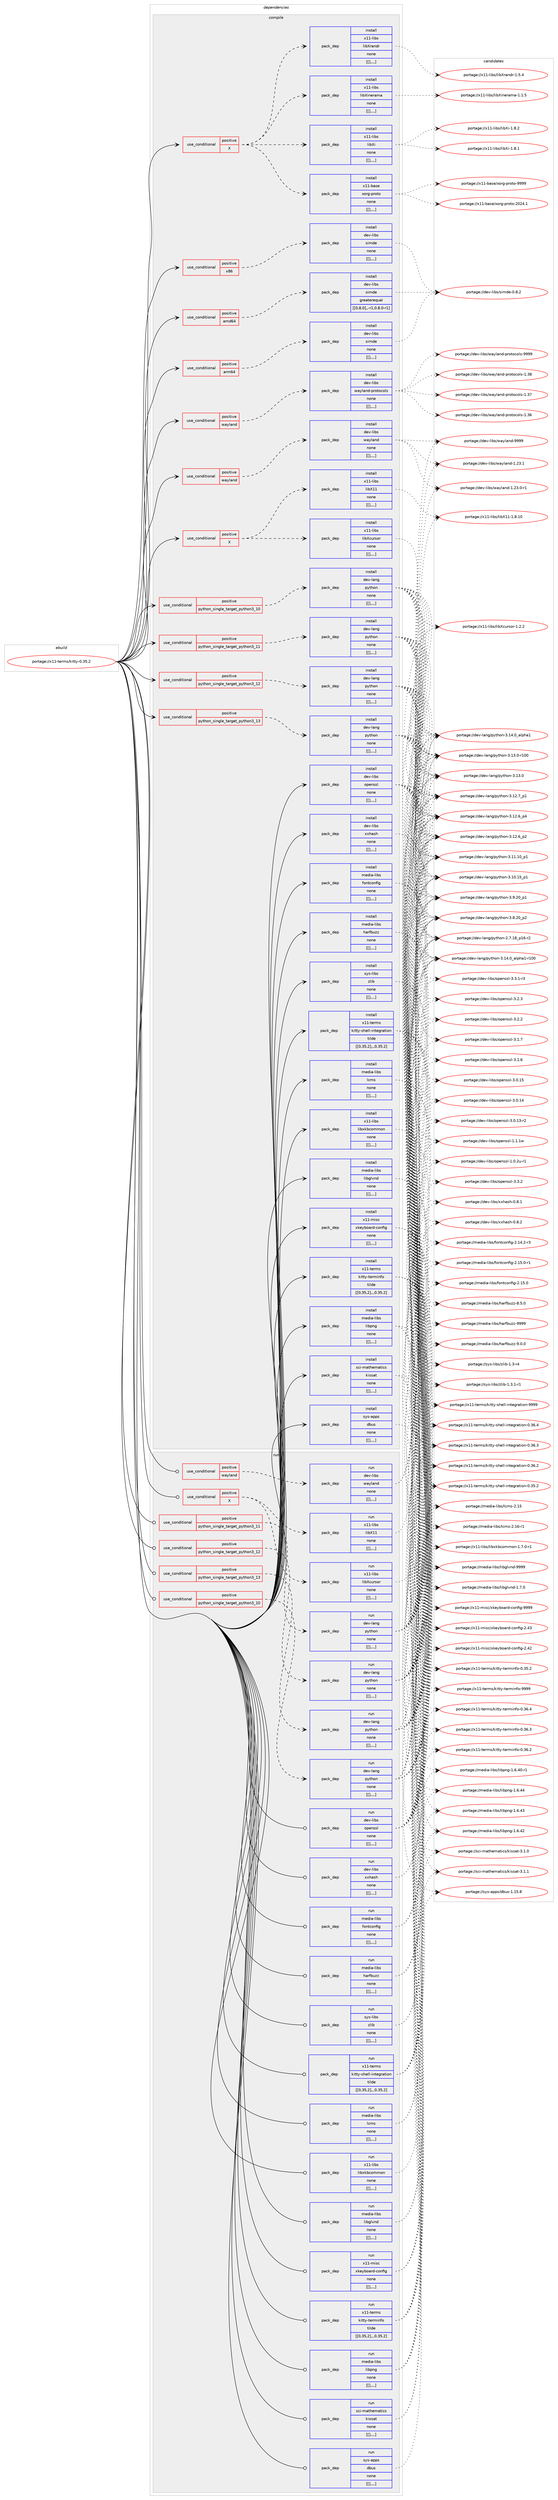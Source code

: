 digraph prolog {

# *************
# Graph options
# *************

newrank=true;
concentrate=true;
compound=true;
graph [rankdir=LR,fontname=Helvetica,fontsize=10,ranksep=1.5];#, ranksep=2.5, nodesep=0.2];
edge  [arrowhead=vee];
node  [fontname=Helvetica,fontsize=10];

# **********
# The ebuild
# **********

subgraph cluster_leftcol {
color=gray;
label=<<i>ebuild</i>>;
id [label="portage://x11-terms/kitty-0.35.2", color=red, width=4, href="../x11-terms/kitty-0.35.2.svg"];
}

# ****************
# The dependencies
# ****************

subgraph cluster_midcol {
color=gray;
label=<<i>dependencies</i>>;
subgraph cluster_compile {
fillcolor="#eeeeee";
style=filled;
label=<<i>compile</i>>;
subgraph cond130283 {
dependency491011 [label=<<TABLE BORDER="0" CELLBORDER="1" CELLSPACING="0" CELLPADDING="4"><TR><TD ROWSPAN="3" CELLPADDING="10">use_conditional</TD></TR><TR><TD>positive</TD></TR><TR><TD>X</TD></TR></TABLE>>, shape=none, color=red];
subgraph pack357045 {
dependency491047 [label=<<TABLE BORDER="0" CELLBORDER="1" CELLSPACING="0" CELLPADDING="4" WIDTH="220"><TR><TD ROWSPAN="6" CELLPADDING="30">pack_dep</TD></TR><TR><TD WIDTH="110">install</TD></TR><TR><TD>x11-base</TD></TR><TR><TD>xorg-proto</TD></TR><TR><TD>none</TD></TR><TR><TD>[[],,,,]</TD></TR></TABLE>>, shape=none, color=blue];
}
dependency491011:e -> dependency491047:w [weight=20,style="dashed",arrowhead="vee"];
subgraph pack357079 {
dependency491061 [label=<<TABLE BORDER="0" CELLBORDER="1" CELLSPACING="0" CELLPADDING="4" WIDTH="220"><TR><TD ROWSPAN="6" CELLPADDING="30">pack_dep</TD></TR><TR><TD WIDTH="110">install</TD></TR><TR><TD>x11-libs</TD></TR><TR><TD>libXi</TD></TR><TR><TD>none</TD></TR><TR><TD>[[],,,,]</TD></TR></TABLE>>, shape=none, color=blue];
}
dependency491011:e -> dependency491061:w [weight=20,style="dashed",arrowhead="vee"];
subgraph pack357083 {
dependency491078 [label=<<TABLE BORDER="0" CELLBORDER="1" CELLSPACING="0" CELLPADDING="4" WIDTH="220"><TR><TD ROWSPAN="6" CELLPADDING="30">pack_dep</TD></TR><TR><TD WIDTH="110">install</TD></TR><TR><TD>x11-libs</TD></TR><TR><TD>libXinerama</TD></TR><TR><TD>none</TD></TR><TR><TD>[[],,,,]</TD></TR></TABLE>>, shape=none, color=blue];
}
dependency491011:e -> dependency491078:w [weight=20,style="dashed",arrowhead="vee"];
subgraph pack357095 {
dependency491081 [label=<<TABLE BORDER="0" CELLBORDER="1" CELLSPACING="0" CELLPADDING="4" WIDTH="220"><TR><TD ROWSPAN="6" CELLPADDING="30">pack_dep</TD></TR><TR><TD WIDTH="110">install</TD></TR><TR><TD>x11-libs</TD></TR><TR><TD>libXrandr</TD></TR><TR><TD>none</TD></TR><TR><TD>[[],,,,]</TD></TR></TABLE>>, shape=none, color=blue];
}
dependency491011:e -> dependency491081:w [weight=20,style="dashed",arrowhead="vee"];
}
id:e -> dependency491011:w [weight=20,style="solid",arrowhead="vee"];
subgraph cond130296 {
dependency491108 [label=<<TABLE BORDER="0" CELLBORDER="1" CELLSPACING="0" CELLPADDING="4"><TR><TD ROWSPAN="3" CELLPADDING="10">use_conditional</TD></TR><TR><TD>positive</TD></TR><TR><TD>X</TD></TR></TABLE>>, shape=none, color=red];
subgraph pack357132 {
dependency491124 [label=<<TABLE BORDER="0" CELLBORDER="1" CELLSPACING="0" CELLPADDING="4" WIDTH="220"><TR><TD ROWSPAN="6" CELLPADDING="30">pack_dep</TD></TR><TR><TD WIDTH="110">install</TD></TR><TR><TD>x11-libs</TD></TR><TR><TD>libX11</TD></TR><TR><TD>none</TD></TR><TR><TD>[[],,,,]</TD></TR></TABLE>>, shape=none, color=blue];
}
dependency491108:e -> dependency491124:w [weight=20,style="dashed",arrowhead="vee"];
subgraph pack357148 {
dependency491140 [label=<<TABLE BORDER="0" CELLBORDER="1" CELLSPACING="0" CELLPADDING="4" WIDTH="220"><TR><TD ROWSPAN="6" CELLPADDING="30">pack_dep</TD></TR><TR><TD WIDTH="110">install</TD></TR><TR><TD>x11-libs</TD></TR><TR><TD>libXcursor</TD></TR><TR><TD>none</TD></TR><TR><TD>[[],,,,]</TD></TR></TABLE>>, shape=none, color=blue];
}
dependency491108:e -> dependency491140:w [weight=20,style="dashed",arrowhead="vee"];
}
id:e -> dependency491108:w [weight=20,style="solid",arrowhead="vee"];
subgraph cond130304 {
dependency491167 [label=<<TABLE BORDER="0" CELLBORDER="1" CELLSPACING="0" CELLPADDING="4"><TR><TD ROWSPAN="3" CELLPADDING="10">use_conditional</TD></TR><TR><TD>positive</TD></TR><TR><TD>amd64</TD></TR></TABLE>>, shape=none, color=red];
subgraph pack357180 {
dependency491181 [label=<<TABLE BORDER="0" CELLBORDER="1" CELLSPACING="0" CELLPADDING="4" WIDTH="220"><TR><TD ROWSPAN="6" CELLPADDING="30">pack_dep</TD></TR><TR><TD WIDTH="110">install</TD></TR><TR><TD>dev-libs</TD></TR><TR><TD>simde</TD></TR><TR><TD>greaterequal</TD></TR><TR><TD>[[0,8,0],,-r1,0.8.0-r1]</TD></TR></TABLE>>, shape=none, color=blue];
}
dependency491167:e -> dependency491181:w [weight=20,style="dashed",arrowhead="vee"];
}
id:e -> dependency491167:w [weight=20,style="solid",arrowhead="vee"];
subgraph cond130317 {
dependency491207 [label=<<TABLE BORDER="0" CELLBORDER="1" CELLSPACING="0" CELLPADDING="4"><TR><TD ROWSPAN="3" CELLPADDING="10">use_conditional</TD></TR><TR><TD>positive</TD></TR><TR><TD>arm64</TD></TR></TABLE>>, shape=none, color=red];
subgraph pack357205 {
dependency491226 [label=<<TABLE BORDER="0" CELLBORDER="1" CELLSPACING="0" CELLPADDING="4" WIDTH="220"><TR><TD ROWSPAN="6" CELLPADDING="30">pack_dep</TD></TR><TR><TD WIDTH="110">install</TD></TR><TR><TD>dev-libs</TD></TR><TR><TD>simde</TD></TR><TR><TD>none</TD></TR><TR><TD>[[],,,,]</TD></TR></TABLE>>, shape=none, color=blue];
}
dependency491207:e -> dependency491226:w [weight=20,style="dashed",arrowhead="vee"];
}
id:e -> dependency491207:w [weight=20,style="solid",arrowhead="vee"];
subgraph cond130332 {
dependency491272 [label=<<TABLE BORDER="0" CELLBORDER="1" CELLSPACING="0" CELLPADDING="4"><TR><TD ROWSPAN="3" CELLPADDING="10">use_conditional</TD></TR><TR><TD>positive</TD></TR><TR><TD>python_single_target_python3_10</TD></TR></TABLE>>, shape=none, color=red];
subgraph pack357255 {
dependency491292 [label=<<TABLE BORDER="0" CELLBORDER="1" CELLSPACING="0" CELLPADDING="4" WIDTH="220"><TR><TD ROWSPAN="6" CELLPADDING="30">pack_dep</TD></TR><TR><TD WIDTH="110">install</TD></TR><TR><TD>dev-lang</TD></TR><TR><TD>python</TD></TR><TR><TD>none</TD></TR><TR><TD>[[],,,,]</TD></TR></TABLE>>, shape=none, color=blue];
}
dependency491272:e -> dependency491292:w [weight=20,style="dashed",arrowhead="vee"];
}
id:e -> dependency491272:w [weight=20,style="solid",arrowhead="vee"];
subgraph cond130351 {
dependency491391 [label=<<TABLE BORDER="0" CELLBORDER="1" CELLSPACING="0" CELLPADDING="4"><TR><TD ROWSPAN="3" CELLPADDING="10">use_conditional</TD></TR><TR><TD>positive</TD></TR><TR><TD>python_single_target_python3_11</TD></TR></TABLE>>, shape=none, color=red];
subgraph pack357349 {
dependency491416 [label=<<TABLE BORDER="0" CELLBORDER="1" CELLSPACING="0" CELLPADDING="4" WIDTH="220"><TR><TD ROWSPAN="6" CELLPADDING="30">pack_dep</TD></TR><TR><TD WIDTH="110">install</TD></TR><TR><TD>dev-lang</TD></TR><TR><TD>python</TD></TR><TR><TD>none</TD></TR><TR><TD>[[],,,,]</TD></TR></TABLE>>, shape=none, color=blue];
}
dependency491391:e -> dependency491416:w [weight=20,style="dashed",arrowhead="vee"];
}
id:e -> dependency491391:w [weight=20,style="solid",arrowhead="vee"];
subgraph cond130379 {
dependency491482 [label=<<TABLE BORDER="0" CELLBORDER="1" CELLSPACING="0" CELLPADDING="4"><TR><TD ROWSPAN="3" CELLPADDING="10">use_conditional</TD></TR><TR><TD>positive</TD></TR><TR><TD>python_single_target_python3_12</TD></TR></TABLE>>, shape=none, color=red];
subgraph pack357421 {
dependency491485 [label=<<TABLE BORDER="0" CELLBORDER="1" CELLSPACING="0" CELLPADDING="4" WIDTH="220"><TR><TD ROWSPAN="6" CELLPADDING="30">pack_dep</TD></TR><TR><TD WIDTH="110">install</TD></TR><TR><TD>dev-lang</TD></TR><TR><TD>python</TD></TR><TR><TD>none</TD></TR><TR><TD>[[],,,,]</TD></TR></TABLE>>, shape=none, color=blue];
}
dependency491482:e -> dependency491485:w [weight=20,style="dashed",arrowhead="vee"];
}
id:e -> dependency491482:w [weight=20,style="solid",arrowhead="vee"];
subgraph cond130392 {
dependency491513 [label=<<TABLE BORDER="0" CELLBORDER="1" CELLSPACING="0" CELLPADDING="4"><TR><TD ROWSPAN="3" CELLPADDING="10">use_conditional</TD></TR><TR><TD>positive</TD></TR><TR><TD>python_single_target_python3_13</TD></TR></TABLE>>, shape=none, color=red];
subgraph pack357443 {
dependency491557 [label=<<TABLE BORDER="0" CELLBORDER="1" CELLSPACING="0" CELLPADDING="4" WIDTH="220"><TR><TD ROWSPAN="6" CELLPADDING="30">pack_dep</TD></TR><TR><TD WIDTH="110">install</TD></TR><TR><TD>dev-lang</TD></TR><TR><TD>python</TD></TR><TR><TD>none</TD></TR><TR><TD>[[],,,,]</TD></TR></TABLE>>, shape=none, color=blue];
}
dependency491513:e -> dependency491557:w [weight=20,style="dashed",arrowhead="vee"];
}
id:e -> dependency491513:w [weight=20,style="solid",arrowhead="vee"];
subgraph cond130401 {
dependency491620 [label=<<TABLE BORDER="0" CELLBORDER="1" CELLSPACING="0" CELLPADDING="4"><TR><TD ROWSPAN="3" CELLPADDING="10">use_conditional</TD></TR><TR><TD>positive</TD></TR><TR><TD>wayland</TD></TR></TABLE>>, shape=none, color=red];
subgraph pack357564 {
dependency491683 [label=<<TABLE BORDER="0" CELLBORDER="1" CELLSPACING="0" CELLPADDING="4" WIDTH="220"><TR><TD ROWSPAN="6" CELLPADDING="30">pack_dep</TD></TR><TR><TD WIDTH="110">install</TD></TR><TR><TD>dev-libs</TD></TR><TR><TD>wayland</TD></TR><TR><TD>none</TD></TR><TR><TD>[[],,,,]</TD></TR></TABLE>>, shape=none, color=blue];
}
dependency491620:e -> dependency491683:w [weight=20,style="dashed",arrowhead="vee"];
}
id:e -> dependency491620:w [weight=20,style="solid",arrowhead="vee"];
subgraph cond130422 {
dependency491707 [label=<<TABLE BORDER="0" CELLBORDER="1" CELLSPACING="0" CELLPADDING="4"><TR><TD ROWSPAN="3" CELLPADDING="10">use_conditional</TD></TR><TR><TD>positive</TD></TR><TR><TD>wayland</TD></TR></TABLE>>, shape=none, color=red];
subgraph pack357600 {
dependency491770 [label=<<TABLE BORDER="0" CELLBORDER="1" CELLSPACING="0" CELLPADDING="4" WIDTH="220"><TR><TD ROWSPAN="6" CELLPADDING="30">pack_dep</TD></TR><TR><TD WIDTH="110">install</TD></TR><TR><TD>dev-libs</TD></TR><TR><TD>wayland-protocols</TD></TR><TR><TD>none</TD></TR><TR><TD>[[],,,,]</TD></TR></TABLE>>, shape=none, color=blue];
}
dependency491707:e -> dependency491770:w [weight=20,style="dashed",arrowhead="vee"];
}
id:e -> dependency491707:w [weight=20,style="solid",arrowhead="vee"];
subgraph cond130435 {
dependency491841 [label=<<TABLE BORDER="0" CELLBORDER="1" CELLSPACING="0" CELLPADDING="4"><TR><TD ROWSPAN="3" CELLPADDING="10">use_conditional</TD></TR><TR><TD>positive</TD></TR><TR><TD>x86</TD></TR></TABLE>>, shape=none, color=red];
subgraph pack357717 {
dependency491844 [label=<<TABLE BORDER="0" CELLBORDER="1" CELLSPACING="0" CELLPADDING="4" WIDTH="220"><TR><TD ROWSPAN="6" CELLPADDING="30">pack_dep</TD></TR><TR><TD WIDTH="110">install</TD></TR><TR><TD>dev-libs</TD></TR><TR><TD>simde</TD></TR><TR><TD>none</TD></TR><TR><TD>[[],,,,]</TD></TR></TABLE>>, shape=none, color=blue];
}
dependency491841:e -> dependency491844:w [weight=20,style="dashed",arrowhead="vee"];
}
id:e -> dependency491841:w [weight=20,style="solid",arrowhead="vee"];
subgraph pack357744 {
dependency491890 [label=<<TABLE BORDER="0" CELLBORDER="1" CELLSPACING="0" CELLPADDING="4" WIDTH="220"><TR><TD ROWSPAN="6" CELLPADDING="30">pack_dep</TD></TR><TR><TD WIDTH="110">install</TD></TR><TR><TD>dev-libs</TD></TR><TR><TD>openssl</TD></TR><TR><TD>none</TD></TR><TR><TD>[[],,,,]</TD></TR></TABLE>>, shape=none, color=blue];
}
id:e -> dependency491890:w [weight=20,style="solid",arrowhead="vee"];
subgraph pack357761 {
dependency491916 [label=<<TABLE BORDER="0" CELLBORDER="1" CELLSPACING="0" CELLPADDING="4" WIDTH="220"><TR><TD ROWSPAN="6" CELLPADDING="30">pack_dep</TD></TR><TR><TD WIDTH="110">install</TD></TR><TR><TD>dev-libs</TD></TR><TR><TD>xxhash</TD></TR><TR><TD>none</TD></TR><TR><TD>[[],,,,]</TD></TR></TABLE>>, shape=none, color=blue];
}
id:e -> dependency491916:w [weight=20,style="solid",arrowhead="vee"];
subgraph pack357785 {
dependency491936 [label=<<TABLE BORDER="0" CELLBORDER="1" CELLSPACING="0" CELLPADDING="4" WIDTH="220"><TR><TD ROWSPAN="6" CELLPADDING="30">pack_dep</TD></TR><TR><TD WIDTH="110">install</TD></TR><TR><TD>media-libs</TD></TR><TR><TD>fontconfig</TD></TR><TR><TD>none</TD></TR><TR><TD>[[],,,,]</TD></TR></TABLE>>, shape=none, color=blue];
}
id:e -> dependency491936:w [weight=20,style="solid",arrowhead="vee"];
subgraph pack357806 {
dependency491967 [label=<<TABLE BORDER="0" CELLBORDER="1" CELLSPACING="0" CELLPADDING="4" WIDTH="220"><TR><TD ROWSPAN="6" CELLPADDING="30">pack_dep</TD></TR><TR><TD WIDTH="110">install</TD></TR><TR><TD>media-libs</TD></TR><TR><TD>harfbuzz</TD></TR><TR><TD>none</TD></TR><TR><TD>[[],,,,]</TD></TR></TABLE>>, shape=none, color=blue];
}
id:e -> dependency491967:w [weight=20,style="solid",arrowhead="vee"];
subgraph pack357831 {
dependency491999 [label=<<TABLE BORDER="0" CELLBORDER="1" CELLSPACING="0" CELLPADDING="4" WIDTH="220"><TR><TD ROWSPAN="6" CELLPADDING="30">pack_dep</TD></TR><TR><TD WIDTH="110">install</TD></TR><TR><TD>media-libs</TD></TR><TR><TD>lcms</TD></TR><TR><TD>none</TD></TR><TR><TD>[[],,,,]</TD></TR></TABLE>>, shape=none, color=blue];
}
id:e -> dependency491999:w [weight=20,style="solid",arrowhead="vee"];
subgraph pack357840 {
dependency492000 [label=<<TABLE BORDER="0" CELLBORDER="1" CELLSPACING="0" CELLPADDING="4" WIDTH="220"><TR><TD ROWSPAN="6" CELLPADDING="30">pack_dep</TD></TR><TR><TD WIDTH="110">install</TD></TR><TR><TD>media-libs</TD></TR><TR><TD>libglvnd</TD></TR><TR><TD>none</TD></TR><TR><TD>[[],,,,]</TD></TR></TABLE>>, shape=none, color=blue];
}
id:e -> dependency492000:w [weight=20,style="solid",arrowhead="vee"];
subgraph pack357842 {
dependency492025 [label=<<TABLE BORDER="0" CELLBORDER="1" CELLSPACING="0" CELLPADDING="4" WIDTH="220"><TR><TD ROWSPAN="6" CELLPADDING="30">pack_dep</TD></TR><TR><TD WIDTH="110">install</TD></TR><TR><TD>media-libs</TD></TR><TR><TD>libpng</TD></TR><TR><TD>none</TD></TR><TR><TD>[[],,,,]</TD></TR></TABLE>>, shape=none, color=blue];
}
id:e -> dependency492025:w [weight=20,style="solid",arrowhead="vee"];
subgraph pack357882 {
dependency492056 [label=<<TABLE BORDER="0" CELLBORDER="1" CELLSPACING="0" CELLPADDING="4" WIDTH="220"><TR><TD ROWSPAN="6" CELLPADDING="30">pack_dep</TD></TR><TR><TD WIDTH="110">install</TD></TR><TR><TD>sys-apps</TD></TR><TR><TD>dbus</TD></TR><TR><TD>none</TD></TR><TR><TD>[[],,,,]</TD></TR></TABLE>>, shape=none, color=blue];
}
id:e -> dependency492056:w [weight=20,style="solid",arrowhead="vee"];
subgraph pack357895 {
dependency492071 [label=<<TABLE BORDER="0" CELLBORDER="1" CELLSPACING="0" CELLPADDING="4" WIDTH="220"><TR><TD ROWSPAN="6" CELLPADDING="30">pack_dep</TD></TR><TR><TD WIDTH="110">install</TD></TR><TR><TD>sys-libs</TD></TR><TR><TD>zlib</TD></TR><TR><TD>none</TD></TR><TR><TD>[[],,,,]</TD></TR></TABLE>>, shape=none, color=blue];
}
id:e -> dependency492071:w [weight=20,style="solid",arrowhead="vee"];
subgraph pack357916 {
dependency492093 [label=<<TABLE BORDER="0" CELLBORDER="1" CELLSPACING="0" CELLPADDING="4" WIDTH="220"><TR><TD ROWSPAN="6" CELLPADDING="30">pack_dep</TD></TR><TR><TD WIDTH="110">install</TD></TR><TR><TD>x11-libs</TD></TR><TR><TD>libxkbcommon</TD></TR><TR><TD>none</TD></TR><TR><TD>[[],,,,]</TD></TR></TABLE>>, shape=none, color=blue];
}
id:e -> dependency492093:w [weight=20,style="solid",arrowhead="vee"];
subgraph pack357927 {
dependency492106 [label=<<TABLE BORDER="0" CELLBORDER="1" CELLSPACING="0" CELLPADDING="4" WIDTH="220"><TR><TD ROWSPAN="6" CELLPADDING="30">pack_dep</TD></TR><TR><TD WIDTH="110">install</TD></TR><TR><TD>x11-misc</TD></TR><TR><TD>xkeyboard-config</TD></TR><TR><TD>none</TD></TR><TR><TD>[[],,,,]</TD></TR></TABLE>>, shape=none, color=blue];
}
id:e -> dependency492106:w [weight=20,style="solid",arrowhead="vee"];
subgraph pack357938 {
dependency492118 [label=<<TABLE BORDER="0" CELLBORDER="1" CELLSPACING="0" CELLPADDING="4" WIDTH="220"><TR><TD ROWSPAN="6" CELLPADDING="30">pack_dep</TD></TR><TR><TD WIDTH="110">install</TD></TR><TR><TD>x11-terms</TD></TR><TR><TD>kitty-shell-integration</TD></TR><TR><TD>tilde</TD></TR><TR><TD>[[0,35,2],,,0.35.2]</TD></TR></TABLE>>, shape=none, color=blue];
}
id:e -> dependency492118:w [weight=20,style="solid",arrowhead="vee"];
subgraph pack357947 {
dependency492121 [label=<<TABLE BORDER="0" CELLBORDER="1" CELLSPACING="0" CELLPADDING="4" WIDTH="220"><TR><TD ROWSPAN="6" CELLPADDING="30">pack_dep</TD></TR><TR><TD WIDTH="110">install</TD></TR><TR><TD>x11-terms</TD></TR><TR><TD>kitty-terminfo</TD></TR><TR><TD>tilde</TD></TR><TR><TD>[[0,35,2],,,0.35.2]</TD></TR></TABLE>>, shape=none, color=blue];
}
id:e -> dependency492121:w [weight=20,style="solid",arrowhead="vee"];
subgraph pack357952 {
dependency492161 [label=<<TABLE BORDER="0" CELLBORDER="1" CELLSPACING="0" CELLPADDING="4" WIDTH="220"><TR><TD ROWSPAN="6" CELLPADDING="30">pack_dep</TD></TR><TR><TD WIDTH="110">install</TD></TR><TR><TD>sci-mathematics</TD></TR><TR><TD>kissat</TD></TR><TR><TD>none</TD></TR><TR><TD>[[],,,,]</TD></TR></TABLE>>, shape=none, color=blue];
}
id:e -> dependency492161:w [weight=20,style="solid",arrowhead="vee"];
}
subgraph cluster_compileandrun {
fillcolor="#eeeeee";
style=filled;
label=<<i>compile and run</i>>;
}
subgraph cluster_run {
fillcolor="#eeeeee";
style=filled;
label=<<i>run</i>>;
subgraph cond130485 {
dependency492189 [label=<<TABLE BORDER="0" CELLBORDER="1" CELLSPACING="0" CELLPADDING="4"><TR><TD ROWSPAN="3" CELLPADDING="10">use_conditional</TD></TR><TR><TD>positive</TD></TR><TR><TD>X</TD></TR></TABLE>>, shape=none, color=red];
subgraph pack358010 {
dependency492207 [label=<<TABLE BORDER="0" CELLBORDER="1" CELLSPACING="0" CELLPADDING="4" WIDTH="220"><TR><TD ROWSPAN="6" CELLPADDING="30">pack_dep</TD></TR><TR><TD WIDTH="110">run</TD></TR><TR><TD>x11-libs</TD></TR><TR><TD>libX11</TD></TR><TR><TD>none</TD></TR><TR><TD>[[],,,,]</TD></TR></TABLE>>, shape=none, color=blue];
}
dependency492189:e -> dependency492207:w [weight=20,style="dashed",arrowhead="vee"];
subgraph pack358027 {
dependency492221 [label=<<TABLE BORDER="0" CELLBORDER="1" CELLSPACING="0" CELLPADDING="4" WIDTH="220"><TR><TD ROWSPAN="6" CELLPADDING="30">pack_dep</TD></TR><TR><TD WIDTH="110">run</TD></TR><TR><TD>x11-libs</TD></TR><TR><TD>libXcursor</TD></TR><TR><TD>none</TD></TR><TR><TD>[[],,,,]</TD></TR></TABLE>>, shape=none, color=blue];
}
dependency492189:e -> dependency492221:w [weight=20,style="dashed",arrowhead="vee"];
}
id:e -> dependency492189:w [weight=20,style="solid",arrowhead="odot"];
subgraph cond130502 {
dependency492261 [label=<<TABLE BORDER="0" CELLBORDER="1" CELLSPACING="0" CELLPADDING="4"><TR><TD ROWSPAN="3" CELLPADDING="10">use_conditional</TD></TR><TR><TD>positive</TD></TR><TR><TD>python_single_target_python3_10</TD></TR></TABLE>>, shape=none, color=red];
subgraph pack358065 {
dependency492284 [label=<<TABLE BORDER="0" CELLBORDER="1" CELLSPACING="0" CELLPADDING="4" WIDTH="220"><TR><TD ROWSPAN="6" CELLPADDING="30">pack_dep</TD></TR><TR><TD WIDTH="110">run</TD></TR><TR><TD>dev-lang</TD></TR><TR><TD>python</TD></TR><TR><TD>none</TD></TR><TR><TD>[[],,,,]</TD></TR></TABLE>>, shape=none, color=blue];
}
dependency492261:e -> dependency492284:w [weight=20,style="dashed",arrowhead="vee"];
}
id:e -> dependency492261:w [weight=20,style="solid",arrowhead="odot"];
subgraph cond130508 {
dependency492288 [label=<<TABLE BORDER="0" CELLBORDER="1" CELLSPACING="0" CELLPADDING="4"><TR><TD ROWSPAN="3" CELLPADDING="10">use_conditional</TD></TR><TR><TD>positive</TD></TR><TR><TD>python_single_target_python3_11</TD></TR></TABLE>>, shape=none, color=red];
subgraph pack358079 {
dependency492309 [label=<<TABLE BORDER="0" CELLBORDER="1" CELLSPACING="0" CELLPADDING="4" WIDTH="220"><TR><TD ROWSPAN="6" CELLPADDING="30">pack_dep</TD></TR><TR><TD WIDTH="110">run</TD></TR><TR><TD>dev-lang</TD></TR><TR><TD>python</TD></TR><TR><TD>none</TD></TR><TR><TD>[[],,,,]</TD></TR></TABLE>>, shape=none, color=blue];
}
dependency492288:e -> dependency492309:w [weight=20,style="dashed",arrowhead="vee"];
}
id:e -> dependency492288:w [weight=20,style="solid",arrowhead="odot"];
subgraph cond130513 {
dependency492317 [label=<<TABLE BORDER="0" CELLBORDER="1" CELLSPACING="0" CELLPADDING="4"><TR><TD ROWSPAN="3" CELLPADDING="10">use_conditional</TD></TR><TR><TD>positive</TD></TR><TR><TD>python_single_target_python3_12</TD></TR></TABLE>>, shape=none, color=red];
subgraph pack358112 {
dependency492339 [label=<<TABLE BORDER="0" CELLBORDER="1" CELLSPACING="0" CELLPADDING="4" WIDTH="220"><TR><TD ROWSPAN="6" CELLPADDING="30">pack_dep</TD></TR><TR><TD WIDTH="110">run</TD></TR><TR><TD>dev-lang</TD></TR><TR><TD>python</TD></TR><TR><TD>none</TD></TR><TR><TD>[[],,,,]</TD></TR></TABLE>>, shape=none, color=blue];
}
dependency492317:e -> dependency492339:w [weight=20,style="dashed",arrowhead="vee"];
}
id:e -> dependency492317:w [weight=20,style="solid",arrowhead="odot"];
subgraph cond130522 {
dependency492358 [label=<<TABLE BORDER="0" CELLBORDER="1" CELLSPACING="0" CELLPADDING="4"><TR><TD ROWSPAN="3" CELLPADDING="10">use_conditional</TD></TR><TR><TD>positive</TD></TR><TR><TD>python_single_target_python3_13</TD></TR></TABLE>>, shape=none, color=red];
subgraph pack358141 {
dependency492387 [label=<<TABLE BORDER="0" CELLBORDER="1" CELLSPACING="0" CELLPADDING="4" WIDTH="220"><TR><TD ROWSPAN="6" CELLPADDING="30">pack_dep</TD></TR><TR><TD WIDTH="110">run</TD></TR><TR><TD>dev-lang</TD></TR><TR><TD>python</TD></TR><TR><TD>none</TD></TR><TR><TD>[[],,,,]</TD></TR></TABLE>>, shape=none, color=blue];
}
dependency492358:e -> dependency492387:w [weight=20,style="dashed",arrowhead="vee"];
}
id:e -> dependency492358:w [weight=20,style="solid",arrowhead="odot"];
subgraph cond130526 {
dependency492435 [label=<<TABLE BORDER="0" CELLBORDER="1" CELLSPACING="0" CELLPADDING="4"><TR><TD ROWSPAN="3" CELLPADDING="10">use_conditional</TD></TR><TR><TD>positive</TD></TR><TR><TD>wayland</TD></TR></TABLE>>, shape=none, color=red];
subgraph pack358208 {
dependency492453 [label=<<TABLE BORDER="0" CELLBORDER="1" CELLSPACING="0" CELLPADDING="4" WIDTH="220"><TR><TD ROWSPAN="6" CELLPADDING="30">pack_dep</TD></TR><TR><TD WIDTH="110">run</TD></TR><TR><TD>dev-libs</TD></TR><TR><TD>wayland</TD></TR><TR><TD>none</TD></TR><TR><TD>[[],,,,]</TD></TR></TABLE>>, shape=none, color=blue];
}
dependency492435:e -> dependency492453:w [weight=20,style="dashed",arrowhead="vee"];
}
id:e -> dependency492435:w [weight=20,style="solid",arrowhead="odot"];
subgraph pack358232 {
dependency492475 [label=<<TABLE BORDER="0" CELLBORDER="1" CELLSPACING="0" CELLPADDING="4" WIDTH="220"><TR><TD ROWSPAN="6" CELLPADDING="30">pack_dep</TD></TR><TR><TD WIDTH="110">run</TD></TR><TR><TD>dev-libs</TD></TR><TR><TD>openssl</TD></TR><TR><TD>none</TD></TR><TR><TD>[[],,,,]</TD></TR></TABLE>>, shape=none, color=blue];
}
id:e -> dependency492475:w [weight=20,style="solid",arrowhead="odot"];
subgraph pack358241 {
dependency492508 [label=<<TABLE BORDER="0" CELLBORDER="1" CELLSPACING="0" CELLPADDING="4" WIDTH="220"><TR><TD ROWSPAN="6" CELLPADDING="30">pack_dep</TD></TR><TR><TD WIDTH="110">run</TD></TR><TR><TD>dev-libs</TD></TR><TR><TD>xxhash</TD></TR><TR><TD>none</TD></TR><TR><TD>[[],,,,]</TD></TR></TABLE>>, shape=none, color=blue];
}
id:e -> dependency492508:w [weight=20,style="solid",arrowhead="odot"];
subgraph pack358274 {
dependency492545 [label=<<TABLE BORDER="0" CELLBORDER="1" CELLSPACING="0" CELLPADDING="4" WIDTH="220"><TR><TD ROWSPAN="6" CELLPADDING="30">pack_dep</TD></TR><TR><TD WIDTH="110">run</TD></TR><TR><TD>media-libs</TD></TR><TR><TD>fontconfig</TD></TR><TR><TD>none</TD></TR><TR><TD>[[],,,,]</TD></TR></TABLE>>, shape=none, color=blue];
}
id:e -> dependency492545:w [weight=20,style="solid",arrowhead="odot"];
subgraph pack358296 {
dependency492561 [label=<<TABLE BORDER="0" CELLBORDER="1" CELLSPACING="0" CELLPADDING="4" WIDTH="220"><TR><TD ROWSPAN="6" CELLPADDING="30">pack_dep</TD></TR><TR><TD WIDTH="110">run</TD></TR><TR><TD>media-libs</TD></TR><TR><TD>harfbuzz</TD></TR><TR><TD>none</TD></TR><TR><TD>[[],,,,]</TD></TR></TABLE>>, shape=none, color=blue];
}
id:e -> dependency492561:w [weight=20,style="solid",arrowhead="odot"];
subgraph pack358315 {
dependency492600 [label=<<TABLE BORDER="0" CELLBORDER="1" CELLSPACING="0" CELLPADDING="4" WIDTH="220"><TR><TD ROWSPAN="6" CELLPADDING="30">pack_dep</TD></TR><TR><TD WIDTH="110">run</TD></TR><TR><TD>media-libs</TD></TR><TR><TD>lcms</TD></TR><TR><TD>none</TD></TR><TR><TD>[[],,,,]</TD></TR></TABLE>>, shape=none, color=blue];
}
id:e -> dependency492600:w [weight=20,style="solid",arrowhead="odot"];
subgraph pack358332 {
dependency492621 [label=<<TABLE BORDER="0" CELLBORDER="1" CELLSPACING="0" CELLPADDING="4" WIDTH="220"><TR><TD ROWSPAN="6" CELLPADDING="30">pack_dep</TD></TR><TR><TD WIDTH="110">run</TD></TR><TR><TD>media-libs</TD></TR><TR><TD>libglvnd</TD></TR><TR><TD>none</TD></TR><TR><TD>[[],,,,]</TD></TR></TABLE>>, shape=none, color=blue];
}
id:e -> dependency492621:w [weight=20,style="solid",arrowhead="odot"];
subgraph pack358353 {
dependency492627 [label=<<TABLE BORDER="0" CELLBORDER="1" CELLSPACING="0" CELLPADDING="4" WIDTH="220"><TR><TD ROWSPAN="6" CELLPADDING="30">pack_dep</TD></TR><TR><TD WIDTH="110">run</TD></TR><TR><TD>media-libs</TD></TR><TR><TD>libpng</TD></TR><TR><TD>none</TD></TR><TR><TD>[[],,,,]</TD></TR></TABLE>>, shape=none, color=blue];
}
id:e -> dependency492627:w [weight=20,style="solid",arrowhead="odot"];
subgraph pack358358 {
dependency492637 [label=<<TABLE BORDER="0" CELLBORDER="1" CELLSPACING="0" CELLPADDING="4" WIDTH="220"><TR><TD ROWSPAN="6" CELLPADDING="30">pack_dep</TD></TR><TR><TD WIDTH="110">run</TD></TR><TR><TD>sys-apps</TD></TR><TR><TD>dbus</TD></TR><TR><TD>none</TD></TR><TR><TD>[[],,,,]</TD></TR></TABLE>>, shape=none, color=blue];
}
id:e -> dependency492637:w [weight=20,style="solid",arrowhead="odot"];
subgraph pack358368 {
dependency492640 [label=<<TABLE BORDER="0" CELLBORDER="1" CELLSPACING="0" CELLPADDING="4" WIDTH="220"><TR><TD ROWSPAN="6" CELLPADDING="30">pack_dep</TD></TR><TR><TD WIDTH="110">run</TD></TR><TR><TD>sys-libs</TD></TR><TR><TD>zlib</TD></TR><TR><TD>none</TD></TR><TR><TD>[[],,,,]</TD></TR></TABLE>>, shape=none, color=blue];
}
id:e -> dependency492640:w [weight=20,style="solid",arrowhead="odot"];
subgraph pack358371 {
dependency492645 [label=<<TABLE BORDER="0" CELLBORDER="1" CELLSPACING="0" CELLPADDING="4" WIDTH="220"><TR><TD ROWSPAN="6" CELLPADDING="30">pack_dep</TD></TR><TR><TD WIDTH="110">run</TD></TR><TR><TD>x11-libs</TD></TR><TR><TD>libxkbcommon</TD></TR><TR><TD>none</TD></TR><TR><TD>[[],,,,]</TD></TR></TABLE>>, shape=none, color=blue];
}
id:e -> dependency492645:w [weight=20,style="solid",arrowhead="odot"];
subgraph pack358384 {
dependency492668 [label=<<TABLE BORDER="0" CELLBORDER="1" CELLSPACING="0" CELLPADDING="4" WIDTH="220"><TR><TD ROWSPAN="6" CELLPADDING="30">pack_dep</TD></TR><TR><TD WIDTH="110">run</TD></TR><TR><TD>x11-misc</TD></TR><TR><TD>xkeyboard-config</TD></TR><TR><TD>none</TD></TR><TR><TD>[[],,,,]</TD></TR></TABLE>>, shape=none, color=blue];
}
id:e -> dependency492668:w [weight=20,style="solid",arrowhead="odot"];
subgraph pack358405 {
dependency492687 [label=<<TABLE BORDER="0" CELLBORDER="1" CELLSPACING="0" CELLPADDING="4" WIDTH="220"><TR><TD ROWSPAN="6" CELLPADDING="30">pack_dep</TD></TR><TR><TD WIDTH="110">run</TD></TR><TR><TD>x11-terms</TD></TR><TR><TD>kitty-shell-integration</TD></TR><TR><TD>tilde</TD></TR><TR><TD>[[0,35,2],,,0.35.2]</TD></TR></TABLE>>, shape=none, color=blue];
}
id:e -> dependency492687:w [weight=20,style="solid",arrowhead="odot"];
subgraph pack358413 {
dependency492714 [label=<<TABLE BORDER="0" CELLBORDER="1" CELLSPACING="0" CELLPADDING="4" WIDTH="220"><TR><TD ROWSPAN="6" CELLPADDING="30">pack_dep</TD></TR><TR><TD WIDTH="110">run</TD></TR><TR><TD>x11-terms</TD></TR><TR><TD>kitty-terminfo</TD></TR><TR><TD>tilde</TD></TR><TR><TD>[[0,35,2],,,0.35.2]</TD></TR></TABLE>>, shape=none, color=blue];
}
id:e -> dependency492714:w [weight=20,style="solid",arrowhead="odot"];
subgraph pack358430 {
dependency492716 [label=<<TABLE BORDER="0" CELLBORDER="1" CELLSPACING="0" CELLPADDING="4" WIDTH="220"><TR><TD ROWSPAN="6" CELLPADDING="30">pack_dep</TD></TR><TR><TD WIDTH="110">run</TD></TR><TR><TD>sci-mathematics</TD></TR><TR><TD>kissat</TD></TR><TR><TD>none</TD></TR><TR><TD>[[],,,,]</TD></TR></TABLE>>, shape=none, color=blue];
}
id:e -> dependency492716:w [weight=20,style="solid",arrowhead="odot"];
}
}

# **************
# The candidates
# **************

subgraph cluster_choices {
rank=same;
color=gray;
label=<<i>candidates</i>>;

subgraph choice358014 {
color=black;
nodesep=1;
choice120494945989711510147120111114103451121141111161114557575757 [label="portage://x11-base/xorg-proto-9999", color=red, width=4,href="../x11-base/xorg-proto-9999.svg"];
choice1204949459897115101471201111141034511211411111611145504850524649 [label="portage://x11-base/xorg-proto-2024.1", color=red, width=4,href="../x11-base/xorg-proto-2024.1.svg"];
dependency491047:e -> choice120494945989711510147120111114103451121141111161114557575757:w [style=dotted,weight="100"];
dependency491047:e -> choice1204949459897115101471201111141034511211411111611145504850524649:w [style=dotted,weight="100"];
}
subgraph choice358026 {
color=black;
nodesep=1;
choice12049494510810598115471081059888105454946564650 [label="portage://x11-libs/libXi-1.8.2", color=red, width=4,href="../x11-libs/libXi-1.8.2.svg"];
choice12049494510810598115471081059888105454946564649 [label="portage://x11-libs/libXi-1.8.1", color=red, width=4,href="../x11-libs/libXi-1.8.1.svg"];
dependency491061:e -> choice12049494510810598115471081059888105454946564650:w [style=dotted,weight="100"];
dependency491061:e -> choice12049494510810598115471081059888105454946564649:w [style=dotted,weight="100"];
}
subgraph choice358033 {
color=black;
nodesep=1;
choice120494945108105981154710810598881051101011149710997454946494653 [label="portage://x11-libs/libXinerama-1.1.5", color=red, width=4,href="../x11-libs/libXinerama-1.1.5.svg"];
dependency491078:e -> choice120494945108105981154710810598881051101011149710997454946494653:w [style=dotted,weight="100"];
}
subgraph choice358035 {
color=black;
nodesep=1;
choice1204949451081059811547108105988811497110100114454946534652 [label="portage://x11-libs/libXrandr-1.5.4", color=red, width=4,href="../x11-libs/libXrandr-1.5.4.svg"];
dependency491081:e -> choice1204949451081059811547108105988811497110100114454946534652:w [style=dotted,weight="100"];
}
subgraph choice358083 {
color=black;
nodesep=1;
choice12049494510810598115471081059888494945494656464948 [label="portage://x11-libs/libX11-1.8.10", color=red, width=4,href="../x11-libs/libX11-1.8.10.svg"];
dependency491124:e -> choice12049494510810598115471081059888494945494656464948:w [style=dotted,weight="100"];
}
subgraph choice358086 {
color=black;
nodesep=1;
choice1204949451081059811547108105988899117114115111114454946504650 [label="portage://x11-libs/libXcursor-1.2.2", color=red, width=4,href="../x11-libs/libXcursor-1.2.2.svg"];
dependency491140:e -> choice1204949451081059811547108105988899117114115111114454946504650:w [style=dotted,weight="100"];
}
subgraph choice358090 {
color=black;
nodesep=1;
choice100101118451081059811547115105109100101454846564650 [label="portage://dev-libs/simde-0.8.2", color=red, width=4,href="../dev-libs/simde-0.8.2.svg"];
dependency491181:e -> choice100101118451081059811547115105109100101454846564650:w [style=dotted,weight="100"];
}
subgraph choice358091 {
color=black;
nodesep=1;
choice100101118451081059811547115105109100101454846564650 [label="portage://dev-libs/simde-0.8.2", color=red, width=4,href="../dev-libs/simde-0.8.2.svg"];
dependency491226:e -> choice100101118451081059811547115105109100101454846564650:w [style=dotted,weight="100"];
}
subgraph choice358094 {
color=black;
nodesep=1;
choice100101118451089711010347112121116104111110455146495246489597108112104974945114494848 [label="portage://dev-lang/python-3.14.0_alpha1-r100", color=red, width=4,href="../dev-lang/python-3.14.0_alpha1-r100.svg"];
choice1001011184510897110103471121211161041111104551464952464895971081121049749 [label="portage://dev-lang/python-3.14.0_alpha1", color=red, width=4,href="../dev-lang/python-3.14.0_alpha1.svg"];
choice1001011184510897110103471121211161041111104551464951464845114494848 [label="portage://dev-lang/python-3.13.0-r100", color=red, width=4,href="../dev-lang/python-3.13.0-r100.svg"];
choice10010111845108971101034711212111610411111045514649514648 [label="portage://dev-lang/python-3.13.0", color=red, width=4,href="../dev-lang/python-3.13.0.svg"];
choice100101118451089711010347112121116104111110455146495046559511249 [label="portage://dev-lang/python-3.12.7_p1", color=red, width=4,href="../dev-lang/python-3.12.7_p1.svg"];
choice100101118451089711010347112121116104111110455146495046549511252 [label="portage://dev-lang/python-3.12.6_p4", color=red, width=4,href="../dev-lang/python-3.12.6_p4.svg"];
choice100101118451089711010347112121116104111110455146495046549511250 [label="portage://dev-lang/python-3.12.6_p2", color=red, width=4,href="../dev-lang/python-3.12.6_p2.svg"];
choice10010111845108971101034711212111610411111045514649494649489511249 [label="portage://dev-lang/python-3.11.10_p1", color=red, width=4,href="../dev-lang/python-3.11.10_p1.svg"];
choice10010111845108971101034711212111610411111045514649484649539511249 [label="portage://dev-lang/python-3.10.15_p1", color=red, width=4,href="../dev-lang/python-3.10.15_p1.svg"];
choice100101118451089711010347112121116104111110455146574650489511249 [label="portage://dev-lang/python-3.9.20_p1", color=red, width=4,href="../dev-lang/python-3.9.20_p1.svg"];
choice100101118451089711010347112121116104111110455146564650489511250 [label="portage://dev-lang/python-3.8.20_p2", color=red, width=4,href="../dev-lang/python-3.8.20_p2.svg"];
choice100101118451089711010347112121116104111110455046554649569511249544511450 [label="portage://dev-lang/python-2.7.18_p16-r2", color=red, width=4,href="../dev-lang/python-2.7.18_p16-r2.svg"];
dependency491292:e -> choice100101118451089711010347112121116104111110455146495246489597108112104974945114494848:w [style=dotted,weight="100"];
dependency491292:e -> choice1001011184510897110103471121211161041111104551464952464895971081121049749:w [style=dotted,weight="100"];
dependency491292:e -> choice1001011184510897110103471121211161041111104551464951464845114494848:w [style=dotted,weight="100"];
dependency491292:e -> choice10010111845108971101034711212111610411111045514649514648:w [style=dotted,weight="100"];
dependency491292:e -> choice100101118451089711010347112121116104111110455146495046559511249:w [style=dotted,weight="100"];
dependency491292:e -> choice100101118451089711010347112121116104111110455146495046549511252:w [style=dotted,weight="100"];
dependency491292:e -> choice100101118451089711010347112121116104111110455146495046549511250:w [style=dotted,weight="100"];
dependency491292:e -> choice10010111845108971101034711212111610411111045514649494649489511249:w [style=dotted,weight="100"];
dependency491292:e -> choice10010111845108971101034711212111610411111045514649484649539511249:w [style=dotted,weight="100"];
dependency491292:e -> choice100101118451089711010347112121116104111110455146574650489511249:w [style=dotted,weight="100"];
dependency491292:e -> choice100101118451089711010347112121116104111110455146564650489511250:w [style=dotted,weight="100"];
dependency491292:e -> choice100101118451089711010347112121116104111110455046554649569511249544511450:w [style=dotted,weight="100"];
}
subgraph choice358106 {
color=black;
nodesep=1;
choice100101118451089711010347112121116104111110455146495246489597108112104974945114494848 [label="portage://dev-lang/python-3.14.0_alpha1-r100", color=red, width=4,href="../dev-lang/python-3.14.0_alpha1-r100.svg"];
choice1001011184510897110103471121211161041111104551464952464895971081121049749 [label="portage://dev-lang/python-3.14.0_alpha1", color=red, width=4,href="../dev-lang/python-3.14.0_alpha1.svg"];
choice1001011184510897110103471121211161041111104551464951464845114494848 [label="portage://dev-lang/python-3.13.0-r100", color=red, width=4,href="../dev-lang/python-3.13.0-r100.svg"];
choice10010111845108971101034711212111610411111045514649514648 [label="portage://dev-lang/python-3.13.0", color=red, width=4,href="../dev-lang/python-3.13.0.svg"];
choice100101118451089711010347112121116104111110455146495046559511249 [label="portage://dev-lang/python-3.12.7_p1", color=red, width=4,href="../dev-lang/python-3.12.7_p1.svg"];
choice100101118451089711010347112121116104111110455146495046549511252 [label="portage://dev-lang/python-3.12.6_p4", color=red, width=4,href="../dev-lang/python-3.12.6_p4.svg"];
choice100101118451089711010347112121116104111110455146495046549511250 [label="portage://dev-lang/python-3.12.6_p2", color=red, width=4,href="../dev-lang/python-3.12.6_p2.svg"];
choice10010111845108971101034711212111610411111045514649494649489511249 [label="portage://dev-lang/python-3.11.10_p1", color=red, width=4,href="../dev-lang/python-3.11.10_p1.svg"];
choice10010111845108971101034711212111610411111045514649484649539511249 [label="portage://dev-lang/python-3.10.15_p1", color=red, width=4,href="../dev-lang/python-3.10.15_p1.svg"];
choice100101118451089711010347112121116104111110455146574650489511249 [label="portage://dev-lang/python-3.9.20_p1", color=red, width=4,href="../dev-lang/python-3.9.20_p1.svg"];
choice100101118451089711010347112121116104111110455146564650489511250 [label="portage://dev-lang/python-3.8.20_p2", color=red, width=4,href="../dev-lang/python-3.8.20_p2.svg"];
choice100101118451089711010347112121116104111110455046554649569511249544511450 [label="portage://dev-lang/python-2.7.18_p16-r2", color=red, width=4,href="../dev-lang/python-2.7.18_p16-r2.svg"];
dependency491416:e -> choice100101118451089711010347112121116104111110455146495246489597108112104974945114494848:w [style=dotted,weight="100"];
dependency491416:e -> choice1001011184510897110103471121211161041111104551464952464895971081121049749:w [style=dotted,weight="100"];
dependency491416:e -> choice1001011184510897110103471121211161041111104551464951464845114494848:w [style=dotted,weight="100"];
dependency491416:e -> choice10010111845108971101034711212111610411111045514649514648:w [style=dotted,weight="100"];
dependency491416:e -> choice100101118451089711010347112121116104111110455146495046559511249:w [style=dotted,weight="100"];
dependency491416:e -> choice100101118451089711010347112121116104111110455146495046549511252:w [style=dotted,weight="100"];
dependency491416:e -> choice100101118451089711010347112121116104111110455146495046549511250:w [style=dotted,weight="100"];
dependency491416:e -> choice10010111845108971101034711212111610411111045514649494649489511249:w [style=dotted,weight="100"];
dependency491416:e -> choice10010111845108971101034711212111610411111045514649484649539511249:w [style=dotted,weight="100"];
dependency491416:e -> choice100101118451089711010347112121116104111110455146574650489511249:w [style=dotted,weight="100"];
dependency491416:e -> choice100101118451089711010347112121116104111110455146564650489511250:w [style=dotted,weight="100"];
dependency491416:e -> choice100101118451089711010347112121116104111110455046554649569511249544511450:w [style=dotted,weight="100"];
}
subgraph choice358114 {
color=black;
nodesep=1;
choice100101118451089711010347112121116104111110455146495246489597108112104974945114494848 [label="portage://dev-lang/python-3.14.0_alpha1-r100", color=red, width=4,href="../dev-lang/python-3.14.0_alpha1-r100.svg"];
choice1001011184510897110103471121211161041111104551464952464895971081121049749 [label="portage://dev-lang/python-3.14.0_alpha1", color=red, width=4,href="../dev-lang/python-3.14.0_alpha1.svg"];
choice1001011184510897110103471121211161041111104551464951464845114494848 [label="portage://dev-lang/python-3.13.0-r100", color=red, width=4,href="../dev-lang/python-3.13.0-r100.svg"];
choice10010111845108971101034711212111610411111045514649514648 [label="portage://dev-lang/python-3.13.0", color=red, width=4,href="../dev-lang/python-3.13.0.svg"];
choice100101118451089711010347112121116104111110455146495046559511249 [label="portage://dev-lang/python-3.12.7_p1", color=red, width=4,href="../dev-lang/python-3.12.7_p1.svg"];
choice100101118451089711010347112121116104111110455146495046549511252 [label="portage://dev-lang/python-3.12.6_p4", color=red, width=4,href="../dev-lang/python-3.12.6_p4.svg"];
choice100101118451089711010347112121116104111110455146495046549511250 [label="portage://dev-lang/python-3.12.6_p2", color=red, width=4,href="../dev-lang/python-3.12.6_p2.svg"];
choice10010111845108971101034711212111610411111045514649494649489511249 [label="portage://dev-lang/python-3.11.10_p1", color=red, width=4,href="../dev-lang/python-3.11.10_p1.svg"];
choice10010111845108971101034711212111610411111045514649484649539511249 [label="portage://dev-lang/python-3.10.15_p1", color=red, width=4,href="../dev-lang/python-3.10.15_p1.svg"];
choice100101118451089711010347112121116104111110455146574650489511249 [label="portage://dev-lang/python-3.9.20_p1", color=red, width=4,href="../dev-lang/python-3.9.20_p1.svg"];
choice100101118451089711010347112121116104111110455146564650489511250 [label="portage://dev-lang/python-3.8.20_p2", color=red, width=4,href="../dev-lang/python-3.8.20_p2.svg"];
choice100101118451089711010347112121116104111110455046554649569511249544511450 [label="portage://dev-lang/python-2.7.18_p16-r2", color=red, width=4,href="../dev-lang/python-2.7.18_p16-r2.svg"];
dependency491485:e -> choice100101118451089711010347112121116104111110455146495246489597108112104974945114494848:w [style=dotted,weight="100"];
dependency491485:e -> choice1001011184510897110103471121211161041111104551464952464895971081121049749:w [style=dotted,weight="100"];
dependency491485:e -> choice1001011184510897110103471121211161041111104551464951464845114494848:w [style=dotted,weight="100"];
dependency491485:e -> choice10010111845108971101034711212111610411111045514649514648:w [style=dotted,weight="100"];
dependency491485:e -> choice100101118451089711010347112121116104111110455146495046559511249:w [style=dotted,weight="100"];
dependency491485:e -> choice100101118451089711010347112121116104111110455146495046549511252:w [style=dotted,weight="100"];
dependency491485:e -> choice100101118451089711010347112121116104111110455146495046549511250:w [style=dotted,weight="100"];
dependency491485:e -> choice10010111845108971101034711212111610411111045514649494649489511249:w [style=dotted,weight="100"];
dependency491485:e -> choice10010111845108971101034711212111610411111045514649484649539511249:w [style=dotted,weight="100"];
dependency491485:e -> choice100101118451089711010347112121116104111110455146574650489511249:w [style=dotted,weight="100"];
dependency491485:e -> choice100101118451089711010347112121116104111110455146564650489511250:w [style=dotted,weight="100"];
dependency491485:e -> choice100101118451089711010347112121116104111110455046554649569511249544511450:w [style=dotted,weight="100"];
}
subgraph choice358128 {
color=black;
nodesep=1;
choice100101118451089711010347112121116104111110455146495246489597108112104974945114494848 [label="portage://dev-lang/python-3.14.0_alpha1-r100", color=red, width=4,href="../dev-lang/python-3.14.0_alpha1-r100.svg"];
choice1001011184510897110103471121211161041111104551464952464895971081121049749 [label="portage://dev-lang/python-3.14.0_alpha1", color=red, width=4,href="../dev-lang/python-3.14.0_alpha1.svg"];
choice1001011184510897110103471121211161041111104551464951464845114494848 [label="portage://dev-lang/python-3.13.0-r100", color=red, width=4,href="../dev-lang/python-3.13.0-r100.svg"];
choice10010111845108971101034711212111610411111045514649514648 [label="portage://dev-lang/python-3.13.0", color=red, width=4,href="../dev-lang/python-3.13.0.svg"];
choice100101118451089711010347112121116104111110455146495046559511249 [label="portage://dev-lang/python-3.12.7_p1", color=red, width=4,href="../dev-lang/python-3.12.7_p1.svg"];
choice100101118451089711010347112121116104111110455146495046549511252 [label="portage://dev-lang/python-3.12.6_p4", color=red, width=4,href="../dev-lang/python-3.12.6_p4.svg"];
choice100101118451089711010347112121116104111110455146495046549511250 [label="portage://dev-lang/python-3.12.6_p2", color=red, width=4,href="../dev-lang/python-3.12.6_p2.svg"];
choice10010111845108971101034711212111610411111045514649494649489511249 [label="portage://dev-lang/python-3.11.10_p1", color=red, width=4,href="../dev-lang/python-3.11.10_p1.svg"];
choice10010111845108971101034711212111610411111045514649484649539511249 [label="portage://dev-lang/python-3.10.15_p1", color=red, width=4,href="../dev-lang/python-3.10.15_p1.svg"];
choice100101118451089711010347112121116104111110455146574650489511249 [label="portage://dev-lang/python-3.9.20_p1", color=red, width=4,href="../dev-lang/python-3.9.20_p1.svg"];
choice100101118451089711010347112121116104111110455146564650489511250 [label="portage://dev-lang/python-3.8.20_p2", color=red, width=4,href="../dev-lang/python-3.8.20_p2.svg"];
choice100101118451089711010347112121116104111110455046554649569511249544511450 [label="portage://dev-lang/python-2.7.18_p16-r2", color=red, width=4,href="../dev-lang/python-2.7.18_p16-r2.svg"];
dependency491557:e -> choice100101118451089711010347112121116104111110455146495246489597108112104974945114494848:w [style=dotted,weight="100"];
dependency491557:e -> choice1001011184510897110103471121211161041111104551464952464895971081121049749:w [style=dotted,weight="100"];
dependency491557:e -> choice1001011184510897110103471121211161041111104551464951464845114494848:w [style=dotted,weight="100"];
dependency491557:e -> choice10010111845108971101034711212111610411111045514649514648:w [style=dotted,weight="100"];
dependency491557:e -> choice100101118451089711010347112121116104111110455146495046559511249:w [style=dotted,weight="100"];
dependency491557:e -> choice100101118451089711010347112121116104111110455146495046549511252:w [style=dotted,weight="100"];
dependency491557:e -> choice100101118451089711010347112121116104111110455146495046549511250:w [style=dotted,weight="100"];
dependency491557:e -> choice10010111845108971101034711212111610411111045514649494649489511249:w [style=dotted,weight="100"];
dependency491557:e -> choice10010111845108971101034711212111610411111045514649484649539511249:w [style=dotted,weight="100"];
dependency491557:e -> choice100101118451089711010347112121116104111110455146574650489511249:w [style=dotted,weight="100"];
dependency491557:e -> choice100101118451089711010347112121116104111110455146564650489511250:w [style=dotted,weight="100"];
dependency491557:e -> choice100101118451089711010347112121116104111110455046554649569511249544511450:w [style=dotted,weight="100"];
}
subgraph choice358162 {
color=black;
nodesep=1;
choice10010111845108105981154711997121108971101004557575757 [label="portage://dev-libs/wayland-9999", color=red, width=4,href="../dev-libs/wayland-9999.svg"];
choice100101118451081059811547119971211089711010045494650514649 [label="portage://dev-libs/wayland-1.23.1", color=red, width=4,href="../dev-libs/wayland-1.23.1.svg"];
choice1001011184510810598115471199712110897110100454946505146484511449 [label="portage://dev-libs/wayland-1.23.0-r1", color=red, width=4,href="../dev-libs/wayland-1.23.0-r1.svg"];
dependency491683:e -> choice10010111845108105981154711997121108971101004557575757:w [style=dotted,weight="100"];
dependency491683:e -> choice100101118451081059811547119971211089711010045494650514649:w [style=dotted,weight="100"];
dependency491683:e -> choice1001011184510810598115471199712110897110100454946505146484511449:w [style=dotted,weight="100"];
}
subgraph choice358173 {
color=black;
nodesep=1;
choice100101118451081059811547119971211089711010045112114111116111991111081154557575757 [label="portage://dev-libs/wayland-protocols-9999", color=red, width=4,href="../dev-libs/wayland-protocols-9999.svg"];
choice100101118451081059811547119971211089711010045112114111116111991111081154549465156 [label="portage://dev-libs/wayland-protocols-1.38", color=red, width=4,href="../dev-libs/wayland-protocols-1.38.svg"];
choice100101118451081059811547119971211089711010045112114111116111991111081154549465155 [label="portage://dev-libs/wayland-protocols-1.37", color=red, width=4,href="../dev-libs/wayland-protocols-1.37.svg"];
choice100101118451081059811547119971211089711010045112114111116111991111081154549465154 [label="portage://dev-libs/wayland-protocols-1.36", color=red, width=4,href="../dev-libs/wayland-protocols-1.36.svg"];
dependency491770:e -> choice100101118451081059811547119971211089711010045112114111116111991111081154557575757:w [style=dotted,weight="100"];
dependency491770:e -> choice100101118451081059811547119971211089711010045112114111116111991111081154549465156:w [style=dotted,weight="100"];
dependency491770:e -> choice100101118451081059811547119971211089711010045112114111116111991111081154549465155:w [style=dotted,weight="100"];
dependency491770:e -> choice100101118451081059811547119971211089711010045112114111116111991111081154549465154:w [style=dotted,weight="100"];
}
subgraph choice358179 {
color=black;
nodesep=1;
choice100101118451081059811547115105109100101454846564650 [label="portage://dev-libs/simde-0.8.2", color=red, width=4,href="../dev-libs/simde-0.8.2.svg"];
dependency491844:e -> choice100101118451081059811547115105109100101454846564650:w [style=dotted,weight="100"];
}
subgraph choice358184 {
color=black;
nodesep=1;
choice100101118451081059811547111112101110115115108455146514650 [label="portage://dev-libs/openssl-3.3.2", color=red, width=4,href="../dev-libs/openssl-3.3.2.svg"];
choice1001011184510810598115471111121011101151151084551465146494511451 [label="portage://dev-libs/openssl-3.3.1-r3", color=red, width=4,href="../dev-libs/openssl-3.3.1-r3.svg"];
choice100101118451081059811547111112101110115115108455146504651 [label="portage://dev-libs/openssl-3.2.3", color=red, width=4,href="../dev-libs/openssl-3.2.3.svg"];
choice100101118451081059811547111112101110115115108455146504650 [label="portage://dev-libs/openssl-3.2.2", color=red, width=4,href="../dev-libs/openssl-3.2.2.svg"];
choice100101118451081059811547111112101110115115108455146494655 [label="portage://dev-libs/openssl-3.1.7", color=red, width=4,href="../dev-libs/openssl-3.1.7.svg"];
choice100101118451081059811547111112101110115115108455146494654 [label="portage://dev-libs/openssl-3.1.6", color=red, width=4,href="../dev-libs/openssl-3.1.6.svg"];
choice10010111845108105981154711111210111011511510845514648464953 [label="portage://dev-libs/openssl-3.0.15", color=red, width=4,href="../dev-libs/openssl-3.0.15.svg"];
choice10010111845108105981154711111210111011511510845514648464952 [label="portage://dev-libs/openssl-3.0.14", color=red, width=4,href="../dev-libs/openssl-3.0.14.svg"];
choice100101118451081059811547111112101110115115108455146484649514511450 [label="portage://dev-libs/openssl-3.0.13-r2", color=red, width=4,href="../dev-libs/openssl-3.0.13-r2.svg"];
choice100101118451081059811547111112101110115115108454946494649119 [label="portage://dev-libs/openssl-1.1.1w", color=red, width=4,href="../dev-libs/openssl-1.1.1w.svg"];
choice1001011184510810598115471111121011101151151084549464846501174511449 [label="portage://dev-libs/openssl-1.0.2u-r1", color=red, width=4,href="../dev-libs/openssl-1.0.2u-r1.svg"];
dependency491890:e -> choice100101118451081059811547111112101110115115108455146514650:w [style=dotted,weight="100"];
dependency491890:e -> choice1001011184510810598115471111121011101151151084551465146494511451:w [style=dotted,weight="100"];
dependency491890:e -> choice100101118451081059811547111112101110115115108455146504651:w [style=dotted,weight="100"];
dependency491890:e -> choice100101118451081059811547111112101110115115108455146504650:w [style=dotted,weight="100"];
dependency491890:e -> choice100101118451081059811547111112101110115115108455146494655:w [style=dotted,weight="100"];
dependency491890:e -> choice100101118451081059811547111112101110115115108455146494654:w [style=dotted,weight="100"];
dependency491890:e -> choice10010111845108105981154711111210111011511510845514648464953:w [style=dotted,weight="100"];
dependency491890:e -> choice10010111845108105981154711111210111011511510845514648464952:w [style=dotted,weight="100"];
dependency491890:e -> choice100101118451081059811547111112101110115115108455146484649514511450:w [style=dotted,weight="100"];
dependency491890:e -> choice100101118451081059811547111112101110115115108454946494649119:w [style=dotted,weight="100"];
dependency491890:e -> choice1001011184510810598115471111121011101151151084549464846501174511449:w [style=dotted,weight="100"];
}
subgraph choice358203 {
color=black;
nodesep=1;
choice10010111845108105981154712012010497115104454846564650 [label="portage://dev-libs/xxhash-0.8.2", color=red, width=4,href="../dev-libs/xxhash-0.8.2.svg"];
choice10010111845108105981154712012010497115104454846564649 [label="portage://dev-libs/xxhash-0.8.1", color=red, width=4,href="../dev-libs/xxhash-0.8.1.svg"];
dependency491916:e -> choice10010111845108105981154712012010497115104454846564650:w [style=dotted,weight="100"];
dependency491916:e -> choice10010111845108105981154712012010497115104454846564649:w [style=dotted,weight="100"];
}
subgraph choice358213 {
color=black;
nodesep=1;
choice1091011001059745108105981154710211111011699111110102105103455046495346484511449 [label="portage://media-libs/fontconfig-2.15.0-r1", color=red, width=4,href="../media-libs/fontconfig-2.15.0-r1.svg"];
choice109101100105974510810598115471021111101169911111010210510345504649534648 [label="portage://media-libs/fontconfig-2.15.0", color=red, width=4,href="../media-libs/fontconfig-2.15.0.svg"];
choice1091011001059745108105981154710211111011699111110102105103455046495246504511451 [label="portage://media-libs/fontconfig-2.14.2-r3", color=red, width=4,href="../media-libs/fontconfig-2.14.2-r3.svg"];
dependency491936:e -> choice1091011001059745108105981154710211111011699111110102105103455046495346484511449:w [style=dotted,weight="100"];
dependency491936:e -> choice109101100105974510810598115471021111101169911111010210510345504649534648:w [style=dotted,weight="100"];
dependency491936:e -> choice1091011001059745108105981154710211111011699111110102105103455046495246504511451:w [style=dotted,weight="100"];
}
subgraph choice358224 {
color=black;
nodesep=1;
choice1091011001059745108105981154710497114102981171221224557575757 [label="portage://media-libs/harfbuzz-9999", color=red, width=4,href="../media-libs/harfbuzz-9999.svg"];
choice109101100105974510810598115471049711410298117122122455746484648 [label="portage://media-libs/harfbuzz-9.0.0", color=red, width=4,href="../media-libs/harfbuzz-9.0.0.svg"];
choice109101100105974510810598115471049711410298117122122455646534648 [label="portage://media-libs/harfbuzz-8.5.0", color=red, width=4,href="../media-libs/harfbuzz-8.5.0.svg"];
dependency491967:e -> choice1091011001059745108105981154710497114102981171221224557575757:w [style=dotted,weight="100"];
dependency491967:e -> choice109101100105974510810598115471049711410298117122122455746484648:w [style=dotted,weight="100"];
dependency491967:e -> choice109101100105974510810598115471049711410298117122122455646534648:w [style=dotted,weight="100"];
}
subgraph choice358240 {
color=black;
nodesep=1;
choice109101100105974510810598115471089910911545504649544511449 [label="portage://media-libs/lcms-2.16-r1", color=red, width=4,href="../media-libs/lcms-2.16-r1.svg"];
choice10910110010597451081059811547108991091154550464953 [label="portage://media-libs/lcms-2.15", color=red, width=4,href="../media-libs/lcms-2.15.svg"];
dependency491999:e -> choice109101100105974510810598115471089910911545504649544511449:w [style=dotted,weight="100"];
dependency491999:e -> choice10910110010597451081059811547108991091154550464953:w [style=dotted,weight="100"];
}
subgraph choice358249 {
color=black;
nodesep=1;
choice10910110010597451081059811547108105981031081181101004557575757 [label="portage://media-libs/libglvnd-9999", color=red, width=4,href="../media-libs/libglvnd-9999.svg"];
choice1091011001059745108105981154710810598103108118110100454946554648 [label="portage://media-libs/libglvnd-1.7.0", color=red, width=4,href="../media-libs/libglvnd-1.7.0.svg"];
dependency492000:e -> choice10910110010597451081059811547108105981031081181101004557575757:w [style=dotted,weight="100"];
dependency492000:e -> choice1091011001059745108105981154710810598103108118110100454946554648:w [style=dotted,weight="100"];
}
subgraph choice358262 {
color=black;
nodesep=1;
choice109101100105974510810598115471081059811211010345494654465252 [label="portage://media-libs/libpng-1.6.44", color=red, width=4,href="../media-libs/libpng-1.6.44.svg"];
choice109101100105974510810598115471081059811211010345494654465251 [label="portage://media-libs/libpng-1.6.43", color=red, width=4,href="../media-libs/libpng-1.6.43.svg"];
choice109101100105974510810598115471081059811211010345494654465250 [label="portage://media-libs/libpng-1.6.42", color=red, width=4,href="../media-libs/libpng-1.6.42.svg"];
choice1091011001059745108105981154710810598112110103454946544652484511449 [label="portage://media-libs/libpng-1.6.40-r1", color=red, width=4,href="../media-libs/libpng-1.6.40-r1.svg"];
dependency492025:e -> choice109101100105974510810598115471081059811211010345494654465252:w [style=dotted,weight="100"];
dependency492025:e -> choice109101100105974510810598115471081059811211010345494654465251:w [style=dotted,weight="100"];
dependency492025:e -> choice109101100105974510810598115471081059811211010345494654465250:w [style=dotted,weight="100"];
dependency492025:e -> choice1091011001059745108105981154710810598112110103454946544652484511449:w [style=dotted,weight="100"];
}
subgraph choice358272 {
color=black;
nodesep=1;
choice1151211154597112112115471009811711545494649534656 [label="portage://sys-apps/dbus-1.15.8", color=red, width=4,href="../sys-apps/dbus-1.15.8.svg"];
dependency492056:e -> choice1151211154597112112115471009811711545494649534656:w [style=dotted,weight="100"];
}
subgraph choice358274 {
color=black;
nodesep=1;
choice115121115451081059811547122108105984549465146494511449 [label="portage://sys-libs/zlib-1.3.1-r1", color=red, width=4,href="../sys-libs/zlib-1.3.1-r1.svg"];
choice11512111545108105981154712210810598454946514511452 [label="portage://sys-libs/zlib-1.3-r4", color=red, width=4,href="../sys-libs/zlib-1.3-r4.svg"];
dependency492071:e -> choice115121115451081059811547122108105984549465146494511449:w [style=dotted,weight="100"];
dependency492071:e -> choice11512111545108105981154712210810598454946514511452:w [style=dotted,weight="100"];
}
subgraph choice358276 {
color=black;
nodesep=1;
choice12049494510810598115471081059812010798991111091091111104549465546484511449 [label="portage://x11-libs/libxkbcommon-1.7.0-r1", color=red, width=4,href="../x11-libs/libxkbcommon-1.7.0-r1.svg"];
dependency492093:e -> choice12049494510810598115471081059812010798991111091091111104549465546484511449:w [style=dotted,weight="100"];
}
subgraph choice358283 {
color=black;
nodesep=1;
choice1204949451091051159947120107101121981119711410045991111101021051034557575757 [label="portage://x11-misc/xkeyboard-config-9999", color=red, width=4,href="../x11-misc/xkeyboard-config-9999.svg"];
choice1204949451091051159947120107101121981119711410045991111101021051034550465251 [label="portage://x11-misc/xkeyboard-config-2.43", color=red, width=4,href="../x11-misc/xkeyboard-config-2.43.svg"];
choice1204949451091051159947120107101121981119711410045991111101021051034550465250 [label="portage://x11-misc/xkeyboard-config-2.42", color=red, width=4,href="../x11-misc/xkeyboard-config-2.42.svg"];
dependency492106:e -> choice1204949451091051159947120107101121981119711410045991111101021051034557575757:w [style=dotted,weight="100"];
dependency492106:e -> choice1204949451091051159947120107101121981119711410045991111101021051034550465251:w [style=dotted,weight="100"];
dependency492106:e -> choice1204949451091051159947120107101121981119711410045991111101021051034550465250:w [style=dotted,weight="100"];
}
subgraph choice358289 {
color=black;
nodesep=1;
choice120494945116101114109115471071051161161214511510410110810845105110116101103114971161051111104557575757 [label="portage://x11-terms/kitty-shell-integration-9999", color=red, width=4,href="../x11-terms/kitty-shell-integration-9999.svg"];
choice1204949451161011141091154710710511611612145115104101108108451051101161011031149711610511111045484651544652 [label="portage://x11-terms/kitty-shell-integration-0.36.4", color=red, width=4,href="../x11-terms/kitty-shell-integration-0.36.4.svg"];
choice1204949451161011141091154710710511611612145115104101108108451051101161011031149711610511111045484651544651 [label="portage://x11-terms/kitty-shell-integration-0.36.3", color=red, width=4,href="../x11-terms/kitty-shell-integration-0.36.3.svg"];
choice1204949451161011141091154710710511611612145115104101108108451051101161011031149711610511111045484651544650 [label="portage://x11-terms/kitty-shell-integration-0.36.2", color=red, width=4,href="../x11-terms/kitty-shell-integration-0.36.2.svg"];
choice1204949451161011141091154710710511611612145115104101108108451051101161011031149711610511111045484651534650 [label="portage://x11-terms/kitty-shell-integration-0.35.2", color=red, width=4,href="../x11-terms/kitty-shell-integration-0.35.2.svg"];
dependency492118:e -> choice120494945116101114109115471071051161161214511510410110810845105110116101103114971161051111104557575757:w [style=dotted,weight="100"];
dependency492118:e -> choice1204949451161011141091154710710511611612145115104101108108451051101161011031149711610511111045484651544652:w [style=dotted,weight="100"];
dependency492118:e -> choice1204949451161011141091154710710511611612145115104101108108451051101161011031149711610511111045484651544651:w [style=dotted,weight="100"];
dependency492118:e -> choice1204949451161011141091154710710511611612145115104101108108451051101161011031149711610511111045484651544650:w [style=dotted,weight="100"];
dependency492118:e -> choice1204949451161011141091154710710511611612145115104101108108451051101161011031149711610511111045484651534650:w [style=dotted,weight="100"];
}
subgraph choice358302 {
color=black;
nodesep=1;
choice12049494511610111410911547107105116116121451161011141091051101021114557575757 [label="portage://x11-terms/kitty-terminfo-9999", color=red, width=4,href="../x11-terms/kitty-terminfo-9999.svg"];
choice120494945116101114109115471071051161161214511610111410910511010211145484651544652 [label="portage://x11-terms/kitty-terminfo-0.36.4", color=red, width=4,href="../x11-terms/kitty-terminfo-0.36.4.svg"];
choice120494945116101114109115471071051161161214511610111410910511010211145484651544651 [label="portage://x11-terms/kitty-terminfo-0.36.3", color=red, width=4,href="../x11-terms/kitty-terminfo-0.36.3.svg"];
choice120494945116101114109115471071051161161214511610111410910511010211145484651544650 [label="portage://x11-terms/kitty-terminfo-0.36.2", color=red, width=4,href="../x11-terms/kitty-terminfo-0.36.2.svg"];
choice120494945116101114109115471071051161161214511610111410910511010211145484651534650 [label="portage://x11-terms/kitty-terminfo-0.35.2", color=red, width=4,href="../x11-terms/kitty-terminfo-0.35.2.svg"];
dependency492121:e -> choice12049494511610111410911547107105116116121451161011141091051101021114557575757:w [style=dotted,weight="100"];
dependency492121:e -> choice120494945116101114109115471071051161161214511610111410910511010211145484651544652:w [style=dotted,weight="100"];
dependency492121:e -> choice120494945116101114109115471071051161161214511610111410910511010211145484651544651:w [style=dotted,weight="100"];
dependency492121:e -> choice120494945116101114109115471071051161161214511610111410910511010211145484651544650:w [style=dotted,weight="100"];
dependency492121:e -> choice120494945116101114109115471071051161161214511610111410910511010211145484651534650:w [style=dotted,weight="100"];
}
subgraph choice358310 {
color=black;
nodesep=1;
choice11599105451099711610410110997116105991154710710511511597116455146494649 [label="portage://sci-mathematics/kissat-3.1.1", color=red, width=4,href="../sci-mathematics/kissat-3.1.1.svg"];
choice11599105451099711610410110997116105991154710710511511597116455146494648 [label="portage://sci-mathematics/kissat-3.1.0", color=red, width=4,href="../sci-mathematics/kissat-3.1.0.svg"];
dependency492161:e -> choice11599105451099711610410110997116105991154710710511511597116455146494649:w [style=dotted,weight="100"];
dependency492161:e -> choice11599105451099711610410110997116105991154710710511511597116455146494648:w [style=dotted,weight="100"];
}
subgraph choice358314 {
color=black;
nodesep=1;
choice12049494510810598115471081059888494945494656464948 [label="portage://x11-libs/libX11-1.8.10", color=red, width=4,href="../x11-libs/libX11-1.8.10.svg"];
dependency492207:e -> choice12049494510810598115471081059888494945494656464948:w [style=dotted,weight="100"];
}
subgraph choice358319 {
color=black;
nodesep=1;
choice1204949451081059811547108105988899117114115111114454946504650 [label="portage://x11-libs/libXcursor-1.2.2", color=red, width=4,href="../x11-libs/libXcursor-1.2.2.svg"];
dependency492221:e -> choice1204949451081059811547108105988899117114115111114454946504650:w [style=dotted,weight="100"];
}
subgraph choice358320 {
color=black;
nodesep=1;
choice100101118451089711010347112121116104111110455146495246489597108112104974945114494848 [label="portage://dev-lang/python-3.14.0_alpha1-r100", color=red, width=4,href="../dev-lang/python-3.14.0_alpha1-r100.svg"];
choice1001011184510897110103471121211161041111104551464952464895971081121049749 [label="portage://dev-lang/python-3.14.0_alpha1", color=red, width=4,href="../dev-lang/python-3.14.0_alpha1.svg"];
choice1001011184510897110103471121211161041111104551464951464845114494848 [label="portage://dev-lang/python-3.13.0-r100", color=red, width=4,href="../dev-lang/python-3.13.0-r100.svg"];
choice10010111845108971101034711212111610411111045514649514648 [label="portage://dev-lang/python-3.13.0", color=red, width=4,href="../dev-lang/python-3.13.0.svg"];
choice100101118451089711010347112121116104111110455146495046559511249 [label="portage://dev-lang/python-3.12.7_p1", color=red, width=4,href="../dev-lang/python-3.12.7_p1.svg"];
choice100101118451089711010347112121116104111110455146495046549511252 [label="portage://dev-lang/python-3.12.6_p4", color=red, width=4,href="../dev-lang/python-3.12.6_p4.svg"];
choice100101118451089711010347112121116104111110455146495046549511250 [label="portage://dev-lang/python-3.12.6_p2", color=red, width=4,href="../dev-lang/python-3.12.6_p2.svg"];
choice10010111845108971101034711212111610411111045514649494649489511249 [label="portage://dev-lang/python-3.11.10_p1", color=red, width=4,href="../dev-lang/python-3.11.10_p1.svg"];
choice10010111845108971101034711212111610411111045514649484649539511249 [label="portage://dev-lang/python-3.10.15_p1", color=red, width=4,href="../dev-lang/python-3.10.15_p1.svg"];
choice100101118451089711010347112121116104111110455146574650489511249 [label="portage://dev-lang/python-3.9.20_p1", color=red, width=4,href="../dev-lang/python-3.9.20_p1.svg"];
choice100101118451089711010347112121116104111110455146564650489511250 [label="portage://dev-lang/python-3.8.20_p2", color=red, width=4,href="../dev-lang/python-3.8.20_p2.svg"];
choice100101118451089711010347112121116104111110455046554649569511249544511450 [label="portage://dev-lang/python-2.7.18_p16-r2", color=red, width=4,href="../dev-lang/python-2.7.18_p16-r2.svg"];
dependency492284:e -> choice100101118451089711010347112121116104111110455146495246489597108112104974945114494848:w [style=dotted,weight="100"];
dependency492284:e -> choice1001011184510897110103471121211161041111104551464952464895971081121049749:w [style=dotted,weight="100"];
dependency492284:e -> choice1001011184510897110103471121211161041111104551464951464845114494848:w [style=dotted,weight="100"];
dependency492284:e -> choice10010111845108971101034711212111610411111045514649514648:w [style=dotted,weight="100"];
dependency492284:e -> choice100101118451089711010347112121116104111110455146495046559511249:w [style=dotted,weight="100"];
dependency492284:e -> choice100101118451089711010347112121116104111110455146495046549511252:w [style=dotted,weight="100"];
dependency492284:e -> choice100101118451089711010347112121116104111110455146495046549511250:w [style=dotted,weight="100"];
dependency492284:e -> choice10010111845108971101034711212111610411111045514649494649489511249:w [style=dotted,weight="100"];
dependency492284:e -> choice10010111845108971101034711212111610411111045514649484649539511249:w [style=dotted,weight="100"];
dependency492284:e -> choice100101118451089711010347112121116104111110455146574650489511249:w [style=dotted,weight="100"];
dependency492284:e -> choice100101118451089711010347112121116104111110455146564650489511250:w [style=dotted,weight="100"];
dependency492284:e -> choice100101118451089711010347112121116104111110455046554649569511249544511450:w [style=dotted,weight="100"];
}
subgraph choice358337 {
color=black;
nodesep=1;
choice100101118451089711010347112121116104111110455146495246489597108112104974945114494848 [label="portage://dev-lang/python-3.14.0_alpha1-r100", color=red, width=4,href="../dev-lang/python-3.14.0_alpha1-r100.svg"];
choice1001011184510897110103471121211161041111104551464952464895971081121049749 [label="portage://dev-lang/python-3.14.0_alpha1", color=red, width=4,href="../dev-lang/python-3.14.0_alpha1.svg"];
choice1001011184510897110103471121211161041111104551464951464845114494848 [label="portage://dev-lang/python-3.13.0-r100", color=red, width=4,href="../dev-lang/python-3.13.0-r100.svg"];
choice10010111845108971101034711212111610411111045514649514648 [label="portage://dev-lang/python-3.13.0", color=red, width=4,href="../dev-lang/python-3.13.0.svg"];
choice100101118451089711010347112121116104111110455146495046559511249 [label="portage://dev-lang/python-3.12.7_p1", color=red, width=4,href="../dev-lang/python-3.12.7_p1.svg"];
choice100101118451089711010347112121116104111110455146495046549511252 [label="portage://dev-lang/python-3.12.6_p4", color=red, width=4,href="../dev-lang/python-3.12.6_p4.svg"];
choice100101118451089711010347112121116104111110455146495046549511250 [label="portage://dev-lang/python-3.12.6_p2", color=red, width=4,href="../dev-lang/python-3.12.6_p2.svg"];
choice10010111845108971101034711212111610411111045514649494649489511249 [label="portage://dev-lang/python-3.11.10_p1", color=red, width=4,href="../dev-lang/python-3.11.10_p1.svg"];
choice10010111845108971101034711212111610411111045514649484649539511249 [label="portage://dev-lang/python-3.10.15_p1", color=red, width=4,href="../dev-lang/python-3.10.15_p1.svg"];
choice100101118451089711010347112121116104111110455146574650489511249 [label="portage://dev-lang/python-3.9.20_p1", color=red, width=4,href="../dev-lang/python-3.9.20_p1.svg"];
choice100101118451089711010347112121116104111110455146564650489511250 [label="portage://dev-lang/python-3.8.20_p2", color=red, width=4,href="../dev-lang/python-3.8.20_p2.svg"];
choice100101118451089711010347112121116104111110455046554649569511249544511450 [label="portage://dev-lang/python-2.7.18_p16-r2", color=red, width=4,href="../dev-lang/python-2.7.18_p16-r2.svg"];
dependency492309:e -> choice100101118451089711010347112121116104111110455146495246489597108112104974945114494848:w [style=dotted,weight="100"];
dependency492309:e -> choice1001011184510897110103471121211161041111104551464952464895971081121049749:w [style=dotted,weight="100"];
dependency492309:e -> choice1001011184510897110103471121211161041111104551464951464845114494848:w [style=dotted,weight="100"];
dependency492309:e -> choice10010111845108971101034711212111610411111045514649514648:w [style=dotted,weight="100"];
dependency492309:e -> choice100101118451089711010347112121116104111110455146495046559511249:w [style=dotted,weight="100"];
dependency492309:e -> choice100101118451089711010347112121116104111110455146495046549511252:w [style=dotted,weight="100"];
dependency492309:e -> choice100101118451089711010347112121116104111110455146495046549511250:w [style=dotted,weight="100"];
dependency492309:e -> choice10010111845108971101034711212111610411111045514649494649489511249:w [style=dotted,weight="100"];
dependency492309:e -> choice10010111845108971101034711212111610411111045514649484649539511249:w [style=dotted,weight="100"];
dependency492309:e -> choice100101118451089711010347112121116104111110455146574650489511249:w [style=dotted,weight="100"];
dependency492309:e -> choice100101118451089711010347112121116104111110455146564650489511250:w [style=dotted,weight="100"];
dependency492309:e -> choice100101118451089711010347112121116104111110455046554649569511249544511450:w [style=dotted,weight="100"];
}
subgraph choice358354 {
color=black;
nodesep=1;
choice100101118451089711010347112121116104111110455146495246489597108112104974945114494848 [label="portage://dev-lang/python-3.14.0_alpha1-r100", color=red, width=4,href="../dev-lang/python-3.14.0_alpha1-r100.svg"];
choice1001011184510897110103471121211161041111104551464952464895971081121049749 [label="portage://dev-lang/python-3.14.0_alpha1", color=red, width=4,href="../dev-lang/python-3.14.0_alpha1.svg"];
choice1001011184510897110103471121211161041111104551464951464845114494848 [label="portage://dev-lang/python-3.13.0-r100", color=red, width=4,href="../dev-lang/python-3.13.0-r100.svg"];
choice10010111845108971101034711212111610411111045514649514648 [label="portage://dev-lang/python-3.13.0", color=red, width=4,href="../dev-lang/python-3.13.0.svg"];
choice100101118451089711010347112121116104111110455146495046559511249 [label="portage://dev-lang/python-3.12.7_p1", color=red, width=4,href="../dev-lang/python-3.12.7_p1.svg"];
choice100101118451089711010347112121116104111110455146495046549511252 [label="portage://dev-lang/python-3.12.6_p4", color=red, width=4,href="../dev-lang/python-3.12.6_p4.svg"];
choice100101118451089711010347112121116104111110455146495046549511250 [label="portage://dev-lang/python-3.12.6_p2", color=red, width=4,href="../dev-lang/python-3.12.6_p2.svg"];
choice10010111845108971101034711212111610411111045514649494649489511249 [label="portage://dev-lang/python-3.11.10_p1", color=red, width=4,href="../dev-lang/python-3.11.10_p1.svg"];
choice10010111845108971101034711212111610411111045514649484649539511249 [label="portage://dev-lang/python-3.10.15_p1", color=red, width=4,href="../dev-lang/python-3.10.15_p1.svg"];
choice100101118451089711010347112121116104111110455146574650489511249 [label="portage://dev-lang/python-3.9.20_p1", color=red, width=4,href="../dev-lang/python-3.9.20_p1.svg"];
choice100101118451089711010347112121116104111110455146564650489511250 [label="portage://dev-lang/python-3.8.20_p2", color=red, width=4,href="../dev-lang/python-3.8.20_p2.svg"];
choice100101118451089711010347112121116104111110455046554649569511249544511450 [label="portage://dev-lang/python-2.7.18_p16-r2", color=red, width=4,href="../dev-lang/python-2.7.18_p16-r2.svg"];
dependency492339:e -> choice100101118451089711010347112121116104111110455146495246489597108112104974945114494848:w [style=dotted,weight="100"];
dependency492339:e -> choice1001011184510897110103471121211161041111104551464952464895971081121049749:w [style=dotted,weight="100"];
dependency492339:e -> choice1001011184510897110103471121211161041111104551464951464845114494848:w [style=dotted,weight="100"];
dependency492339:e -> choice10010111845108971101034711212111610411111045514649514648:w [style=dotted,weight="100"];
dependency492339:e -> choice100101118451089711010347112121116104111110455146495046559511249:w [style=dotted,weight="100"];
dependency492339:e -> choice100101118451089711010347112121116104111110455146495046549511252:w [style=dotted,weight="100"];
dependency492339:e -> choice100101118451089711010347112121116104111110455146495046549511250:w [style=dotted,weight="100"];
dependency492339:e -> choice10010111845108971101034711212111610411111045514649494649489511249:w [style=dotted,weight="100"];
dependency492339:e -> choice10010111845108971101034711212111610411111045514649484649539511249:w [style=dotted,weight="100"];
dependency492339:e -> choice100101118451089711010347112121116104111110455146574650489511249:w [style=dotted,weight="100"];
dependency492339:e -> choice100101118451089711010347112121116104111110455146564650489511250:w [style=dotted,weight="100"];
dependency492339:e -> choice100101118451089711010347112121116104111110455046554649569511249544511450:w [style=dotted,weight="100"];
}
subgraph choice358383 {
color=black;
nodesep=1;
choice100101118451089711010347112121116104111110455146495246489597108112104974945114494848 [label="portage://dev-lang/python-3.14.0_alpha1-r100", color=red, width=4,href="../dev-lang/python-3.14.0_alpha1-r100.svg"];
choice1001011184510897110103471121211161041111104551464952464895971081121049749 [label="portage://dev-lang/python-3.14.0_alpha1", color=red, width=4,href="../dev-lang/python-3.14.0_alpha1.svg"];
choice1001011184510897110103471121211161041111104551464951464845114494848 [label="portage://dev-lang/python-3.13.0-r100", color=red, width=4,href="../dev-lang/python-3.13.0-r100.svg"];
choice10010111845108971101034711212111610411111045514649514648 [label="portage://dev-lang/python-3.13.0", color=red, width=4,href="../dev-lang/python-3.13.0.svg"];
choice100101118451089711010347112121116104111110455146495046559511249 [label="portage://dev-lang/python-3.12.7_p1", color=red, width=4,href="../dev-lang/python-3.12.7_p1.svg"];
choice100101118451089711010347112121116104111110455146495046549511252 [label="portage://dev-lang/python-3.12.6_p4", color=red, width=4,href="../dev-lang/python-3.12.6_p4.svg"];
choice100101118451089711010347112121116104111110455146495046549511250 [label="portage://dev-lang/python-3.12.6_p2", color=red, width=4,href="../dev-lang/python-3.12.6_p2.svg"];
choice10010111845108971101034711212111610411111045514649494649489511249 [label="portage://dev-lang/python-3.11.10_p1", color=red, width=4,href="../dev-lang/python-3.11.10_p1.svg"];
choice10010111845108971101034711212111610411111045514649484649539511249 [label="portage://dev-lang/python-3.10.15_p1", color=red, width=4,href="../dev-lang/python-3.10.15_p1.svg"];
choice100101118451089711010347112121116104111110455146574650489511249 [label="portage://dev-lang/python-3.9.20_p1", color=red, width=4,href="../dev-lang/python-3.9.20_p1.svg"];
choice100101118451089711010347112121116104111110455146564650489511250 [label="portage://dev-lang/python-3.8.20_p2", color=red, width=4,href="../dev-lang/python-3.8.20_p2.svg"];
choice100101118451089711010347112121116104111110455046554649569511249544511450 [label="portage://dev-lang/python-2.7.18_p16-r2", color=red, width=4,href="../dev-lang/python-2.7.18_p16-r2.svg"];
dependency492387:e -> choice100101118451089711010347112121116104111110455146495246489597108112104974945114494848:w [style=dotted,weight="100"];
dependency492387:e -> choice1001011184510897110103471121211161041111104551464952464895971081121049749:w [style=dotted,weight="100"];
dependency492387:e -> choice1001011184510897110103471121211161041111104551464951464845114494848:w [style=dotted,weight="100"];
dependency492387:e -> choice10010111845108971101034711212111610411111045514649514648:w [style=dotted,weight="100"];
dependency492387:e -> choice100101118451089711010347112121116104111110455146495046559511249:w [style=dotted,weight="100"];
dependency492387:e -> choice100101118451089711010347112121116104111110455146495046549511252:w [style=dotted,weight="100"];
dependency492387:e -> choice100101118451089711010347112121116104111110455146495046549511250:w [style=dotted,weight="100"];
dependency492387:e -> choice10010111845108971101034711212111610411111045514649494649489511249:w [style=dotted,weight="100"];
dependency492387:e -> choice10010111845108971101034711212111610411111045514649484649539511249:w [style=dotted,weight="100"];
dependency492387:e -> choice100101118451089711010347112121116104111110455146574650489511249:w [style=dotted,weight="100"];
dependency492387:e -> choice100101118451089711010347112121116104111110455146564650489511250:w [style=dotted,weight="100"];
dependency492387:e -> choice100101118451089711010347112121116104111110455046554649569511249544511450:w [style=dotted,weight="100"];
}
subgraph choice358411 {
color=black;
nodesep=1;
choice10010111845108105981154711997121108971101004557575757 [label="portage://dev-libs/wayland-9999", color=red, width=4,href="../dev-libs/wayland-9999.svg"];
choice100101118451081059811547119971211089711010045494650514649 [label="portage://dev-libs/wayland-1.23.1", color=red, width=4,href="../dev-libs/wayland-1.23.1.svg"];
choice1001011184510810598115471199712110897110100454946505146484511449 [label="portage://dev-libs/wayland-1.23.0-r1", color=red, width=4,href="../dev-libs/wayland-1.23.0-r1.svg"];
dependency492453:e -> choice10010111845108105981154711997121108971101004557575757:w [style=dotted,weight="100"];
dependency492453:e -> choice100101118451081059811547119971211089711010045494650514649:w [style=dotted,weight="100"];
dependency492453:e -> choice1001011184510810598115471199712110897110100454946505146484511449:w [style=dotted,weight="100"];
}
subgraph choice358415 {
color=black;
nodesep=1;
choice100101118451081059811547111112101110115115108455146514650 [label="portage://dev-libs/openssl-3.3.2", color=red, width=4,href="../dev-libs/openssl-3.3.2.svg"];
choice1001011184510810598115471111121011101151151084551465146494511451 [label="portage://dev-libs/openssl-3.3.1-r3", color=red, width=4,href="../dev-libs/openssl-3.3.1-r3.svg"];
choice100101118451081059811547111112101110115115108455146504651 [label="portage://dev-libs/openssl-3.2.3", color=red, width=4,href="../dev-libs/openssl-3.2.3.svg"];
choice100101118451081059811547111112101110115115108455146504650 [label="portage://dev-libs/openssl-3.2.2", color=red, width=4,href="../dev-libs/openssl-3.2.2.svg"];
choice100101118451081059811547111112101110115115108455146494655 [label="portage://dev-libs/openssl-3.1.7", color=red, width=4,href="../dev-libs/openssl-3.1.7.svg"];
choice100101118451081059811547111112101110115115108455146494654 [label="portage://dev-libs/openssl-3.1.6", color=red, width=4,href="../dev-libs/openssl-3.1.6.svg"];
choice10010111845108105981154711111210111011511510845514648464953 [label="portage://dev-libs/openssl-3.0.15", color=red, width=4,href="../dev-libs/openssl-3.0.15.svg"];
choice10010111845108105981154711111210111011511510845514648464952 [label="portage://dev-libs/openssl-3.0.14", color=red, width=4,href="../dev-libs/openssl-3.0.14.svg"];
choice100101118451081059811547111112101110115115108455146484649514511450 [label="portage://dev-libs/openssl-3.0.13-r2", color=red, width=4,href="../dev-libs/openssl-3.0.13-r2.svg"];
choice100101118451081059811547111112101110115115108454946494649119 [label="portage://dev-libs/openssl-1.1.1w", color=red, width=4,href="../dev-libs/openssl-1.1.1w.svg"];
choice1001011184510810598115471111121011101151151084549464846501174511449 [label="portage://dev-libs/openssl-1.0.2u-r1", color=red, width=4,href="../dev-libs/openssl-1.0.2u-r1.svg"];
dependency492475:e -> choice100101118451081059811547111112101110115115108455146514650:w [style=dotted,weight="100"];
dependency492475:e -> choice1001011184510810598115471111121011101151151084551465146494511451:w [style=dotted,weight="100"];
dependency492475:e -> choice100101118451081059811547111112101110115115108455146504651:w [style=dotted,weight="100"];
dependency492475:e -> choice100101118451081059811547111112101110115115108455146504650:w [style=dotted,weight="100"];
dependency492475:e -> choice100101118451081059811547111112101110115115108455146494655:w [style=dotted,weight="100"];
dependency492475:e -> choice100101118451081059811547111112101110115115108455146494654:w [style=dotted,weight="100"];
dependency492475:e -> choice10010111845108105981154711111210111011511510845514648464953:w [style=dotted,weight="100"];
dependency492475:e -> choice10010111845108105981154711111210111011511510845514648464952:w [style=dotted,weight="100"];
dependency492475:e -> choice100101118451081059811547111112101110115115108455146484649514511450:w [style=dotted,weight="100"];
dependency492475:e -> choice100101118451081059811547111112101110115115108454946494649119:w [style=dotted,weight="100"];
dependency492475:e -> choice1001011184510810598115471111121011101151151084549464846501174511449:w [style=dotted,weight="100"];
}
subgraph choice358430 {
color=black;
nodesep=1;
choice10010111845108105981154712012010497115104454846564650 [label="portage://dev-libs/xxhash-0.8.2", color=red, width=4,href="../dev-libs/xxhash-0.8.2.svg"];
choice10010111845108105981154712012010497115104454846564649 [label="portage://dev-libs/xxhash-0.8.1", color=red, width=4,href="../dev-libs/xxhash-0.8.1.svg"];
dependency492508:e -> choice10010111845108105981154712012010497115104454846564650:w [style=dotted,weight="100"];
dependency492508:e -> choice10010111845108105981154712012010497115104454846564649:w [style=dotted,weight="100"];
}
subgraph choice358449 {
color=black;
nodesep=1;
choice1091011001059745108105981154710211111011699111110102105103455046495346484511449 [label="portage://media-libs/fontconfig-2.15.0-r1", color=red, width=4,href="../media-libs/fontconfig-2.15.0-r1.svg"];
choice109101100105974510810598115471021111101169911111010210510345504649534648 [label="portage://media-libs/fontconfig-2.15.0", color=red, width=4,href="../media-libs/fontconfig-2.15.0.svg"];
choice1091011001059745108105981154710211111011699111110102105103455046495246504511451 [label="portage://media-libs/fontconfig-2.14.2-r3", color=red, width=4,href="../media-libs/fontconfig-2.14.2-r3.svg"];
dependency492545:e -> choice1091011001059745108105981154710211111011699111110102105103455046495346484511449:w [style=dotted,weight="100"];
dependency492545:e -> choice109101100105974510810598115471021111101169911111010210510345504649534648:w [style=dotted,weight="100"];
dependency492545:e -> choice1091011001059745108105981154710211111011699111110102105103455046495246504511451:w [style=dotted,weight="100"];
}
subgraph choice358459 {
color=black;
nodesep=1;
choice1091011001059745108105981154710497114102981171221224557575757 [label="portage://media-libs/harfbuzz-9999", color=red, width=4,href="../media-libs/harfbuzz-9999.svg"];
choice109101100105974510810598115471049711410298117122122455746484648 [label="portage://media-libs/harfbuzz-9.0.0", color=red, width=4,href="../media-libs/harfbuzz-9.0.0.svg"];
choice109101100105974510810598115471049711410298117122122455646534648 [label="portage://media-libs/harfbuzz-8.5.0", color=red, width=4,href="../media-libs/harfbuzz-8.5.0.svg"];
dependency492561:e -> choice1091011001059745108105981154710497114102981171221224557575757:w [style=dotted,weight="100"];
dependency492561:e -> choice109101100105974510810598115471049711410298117122122455746484648:w [style=dotted,weight="100"];
dependency492561:e -> choice109101100105974510810598115471049711410298117122122455646534648:w [style=dotted,weight="100"];
}
subgraph choice358466 {
color=black;
nodesep=1;
choice109101100105974510810598115471089910911545504649544511449 [label="portage://media-libs/lcms-2.16-r1", color=red, width=4,href="../media-libs/lcms-2.16-r1.svg"];
choice10910110010597451081059811547108991091154550464953 [label="portage://media-libs/lcms-2.15", color=red, width=4,href="../media-libs/lcms-2.15.svg"];
dependency492600:e -> choice109101100105974510810598115471089910911545504649544511449:w [style=dotted,weight="100"];
dependency492600:e -> choice10910110010597451081059811547108991091154550464953:w [style=dotted,weight="100"];
}
subgraph choice358476 {
color=black;
nodesep=1;
choice10910110010597451081059811547108105981031081181101004557575757 [label="portage://media-libs/libglvnd-9999", color=red, width=4,href="../media-libs/libglvnd-9999.svg"];
choice1091011001059745108105981154710810598103108118110100454946554648 [label="portage://media-libs/libglvnd-1.7.0", color=red, width=4,href="../media-libs/libglvnd-1.7.0.svg"];
dependency492621:e -> choice10910110010597451081059811547108105981031081181101004557575757:w [style=dotted,weight="100"];
dependency492621:e -> choice1091011001059745108105981154710810598103108118110100454946554648:w [style=dotted,weight="100"];
}
subgraph choice358483 {
color=black;
nodesep=1;
choice109101100105974510810598115471081059811211010345494654465252 [label="portage://media-libs/libpng-1.6.44", color=red, width=4,href="../media-libs/libpng-1.6.44.svg"];
choice109101100105974510810598115471081059811211010345494654465251 [label="portage://media-libs/libpng-1.6.43", color=red, width=4,href="../media-libs/libpng-1.6.43.svg"];
choice109101100105974510810598115471081059811211010345494654465250 [label="portage://media-libs/libpng-1.6.42", color=red, width=4,href="../media-libs/libpng-1.6.42.svg"];
choice1091011001059745108105981154710810598112110103454946544652484511449 [label="portage://media-libs/libpng-1.6.40-r1", color=red, width=4,href="../media-libs/libpng-1.6.40-r1.svg"];
dependency492627:e -> choice109101100105974510810598115471081059811211010345494654465252:w [style=dotted,weight="100"];
dependency492627:e -> choice109101100105974510810598115471081059811211010345494654465251:w [style=dotted,weight="100"];
dependency492627:e -> choice109101100105974510810598115471081059811211010345494654465250:w [style=dotted,weight="100"];
dependency492627:e -> choice1091011001059745108105981154710810598112110103454946544652484511449:w [style=dotted,weight="100"];
}
subgraph choice358491 {
color=black;
nodesep=1;
choice1151211154597112112115471009811711545494649534656 [label="portage://sys-apps/dbus-1.15.8", color=red, width=4,href="../sys-apps/dbus-1.15.8.svg"];
dependency492637:e -> choice1151211154597112112115471009811711545494649534656:w [style=dotted,weight="100"];
}
subgraph choice358495 {
color=black;
nodesep=1;
choice115121115451081059811547122108105984549465146494511449 [label="portage://sys-libs/zlib-1.3.1-r1", color=red, width=4,href="../sys-libs/zlib-1.3.1-r1.svg"];
choice11512111545108105981154712210810598454946514511452 [label="portage://sys-libs/zlib-1.3-r4", color=red, width=4,href="../sys-libs/zlib-1.3-r4.svg"];
dependency492640:e -> choice115121115451081059811547122108105984549465146494511449:w [style=dotted,weight="100"];
dependency492640:e -> choice11512111545108105981154712210810598454946514511452:w [style=dotted,weight="100"];
}
subgraph choice358497 {
color=black;
nodesep=1;
choice12049494510810598115471081059812010798991111091091111104549465546484511449 [label="portage://x11-libs/libxkbcommon-1.7.0-r1", color=red, width=4,href="../x11-libs/libxkbcommon-1.7.0-r1.svg"];
dependency492645:e -> choice12049494510810598115471081059812010798991111091091111104549465546484511449:w [style=dotted,weight="100"];
}
subgraph choice358517 {
color=black;
nodesep=1;
choice1204949451091051159947120107101121981119711410045991111101021051034557575757 [label="portage://x11-misc/xkeyboard-config-9999", color=red, width=4,href="../x11-misc/xkeyboard-config-9999.svg"];
choice1204949451091051159947120107101121981119711410045991111101021051034550465251 [label="portage://x11-misc/xkeyboard-config-2.43", color=red, width=4,href="../x11-misc/xkeyboard-config-2.43.svg"];
choice1204949451091051159947120107101121981119711410045991111101021051034550465250 [label="portage://x11-misc/xkeyboard-config-2.42", color=red, width=4,href="../x11-misc/xkeyboard-config-2.42.svg"];
dependency492668:e -> choice1204949451091051159947120107101121981119711410045991111101021051034557575757:w [style=dotted,weight="100"];
dependency492668:e -> choice1204949451091051159947120107101121981119711410045991111101021051034550465251:w [style=dotted,weight="100"];
dependency492668:e -> choice1204949451091051159947120107101121981119711410045991111101021051034550465250:w [style=dotted,weight="100"];
}
subgraph choice358524 {
color=black;
nodesep=1;
choice120494945116101114109115471071051161161214511510410110810845105110116101103114971161051111104557575757 [label="portage://x11-terms/kitty-shell-integration-9999", color=red, width=4,href="../x11-terms/kitty-shell-integration-9999.svg"];
choice1204949451161011141091154710710511611612145115104101108108451051101161011031149711610511111045484651544652 [label="portage://x11-terms/kitty-shell-integration-0.36.4", color=red, width=4,href="../x11-terms/kitty-shell-integration-0.36.4.svg"];
choice1204949451161011141091154710710511611612145115104101108108451051101161011031149711610511111045484651544651 [label="portage://x11-terms/kitty-shell-integration-0.36.3", color=red, width=4,href="../x11-terms/kitty-shell-integration-0.36.3.svg"];
choice1204949451161011141091154710710511611612145115104101108108451051101161011031149711610511111045484651544650 [label="portage://x11-terms/kitty-shell-integration-0.36.2", color=red, width=4,href="../x11-terms/kitty-shell-integration-0.36.2.svg"];
choice1204949451161011141091154710710511611612145115104101108108451051101161011031149711610511111045484651534650 [label="portage://x11-terms/kitty-shell-integration-0.35.2", color=red, width=4,href="../x11-terms/kitty-shell-integration-0.35.2.svg"];
dependency492687:e -> choice120494945116101114109115471071051161161214511510410110810845105110116101103114971161051111104557575757:w [style=dotted,weight="100"];
dependency492687:e -> choice1204949451161011141091154710710511611612145115104101108108451051101161011031149711610511111045484651544652:w [style=dotted,weight="100"];
dependency492687:e -> choice1204949451161011141091154710710511611612145115104101108108451051101161011031149711610511111045484651544651:w [style=dotted,weight="100"];
dependency492687:e -> choice1204949451161011141091154710710511611612145115104101108108451051101161011031149711610511111045484651544650:w [style=dotted,weight="100"];
dependency492687:e -> choice1204949451161011141091154710710511611612145115104101108108451051101161011031149711610511111045484651534650:w [style=dotted,weight="100"];
}
subgraph choice358531 {
color=black;
nodesep=1;
choice12049494511610111410911547107105116116121451161011141091051101021114557575757 [label="portage://x11-terms/kitty-terminfo-9999", color=red, width=4,href="../x11-terms/kitty-terminfo-9999.svg"];
choice120494945116101114109115471071051161161214511610111410910511010211145484651544652 [label="portage://x11-terms/kitty-terminfo-0.36.4", color=red, width=4,href="../x11-terms/kitty-terminfo-0.36.4.svg"];
choice120494945116101114109115471071051161161214511610111410910511010211145484651544651 [label="portage://x11-terms/kitty-terminfo-0.36.3", color=red, width=4,href="../x11-terms/kitty-terminfo-0.36.3.svg"];
choice120494945116101114109115471071051161161214511610111410910511010211145484651544650 [label="portage://x11-terms/kitty-terminfo-0.36.2", color=red, width=4,href="../x11-terms/kitty-terminfo-0.36.2.svg"];
choice120494945116101114109115471071051161161214511610111410910511010211145484651534650 [label="portage://x11-terms/kitty-terminfo-0.35.2", color=red, width=4,href="../x11-terms/kitty-terminfo-0.35.2.svg"];
dependency492714:e -> choice12049494511610111410911547107105116116121451161011141091051101021114557575757:w [style=dotted,weight="100"];
dependency492714:e -> choice120494945116101114109115471071051161161214511610111410910511010211145484651544652:w [style=dotted,weight="100"];
dependency492714:e -> choice120494945116101114109115471071051161161214511610111410910511010211145484651544651:w [style=dotted,weight="100"];
dependency492714:e -> choice120494945116101114109115471071051161161214511610111410910511010211145484651544650:w [style=dotted,weight="100"];
dependency492714:e -> choice120494945116101114109115471071051161161214511610111410910511010211145484651534650:w [style=dotted,weight="100"];
}
subgraph choice358532 {
color=black;
nodesep=1;
choice11599105451099711610410110997116105991154710710511511597116455146494649 [label="portage://sci-mathematics/kissat-3.1.1", color=red, width=4,href="../sci-mathematics/kissat-3.1.1.svg"];
choice11599105451099711610410110997116105991154710710511511597116455146494648 [label="portage://sci-mathematics/kissat-3.1.0", color=red, width=4,href="../sci-mathematics/kissat-3.1.0.svg"];
dependency492716:e -> choice11599105451099711610410110997116105991154710710511511597116455146494649:w [style=dotted,weight="100"];
dependency492716:e -> choice11599105451099711610410110997116105991154710710511511597116455146494648:w [style=dotted,weight="100"];
}
}

}
